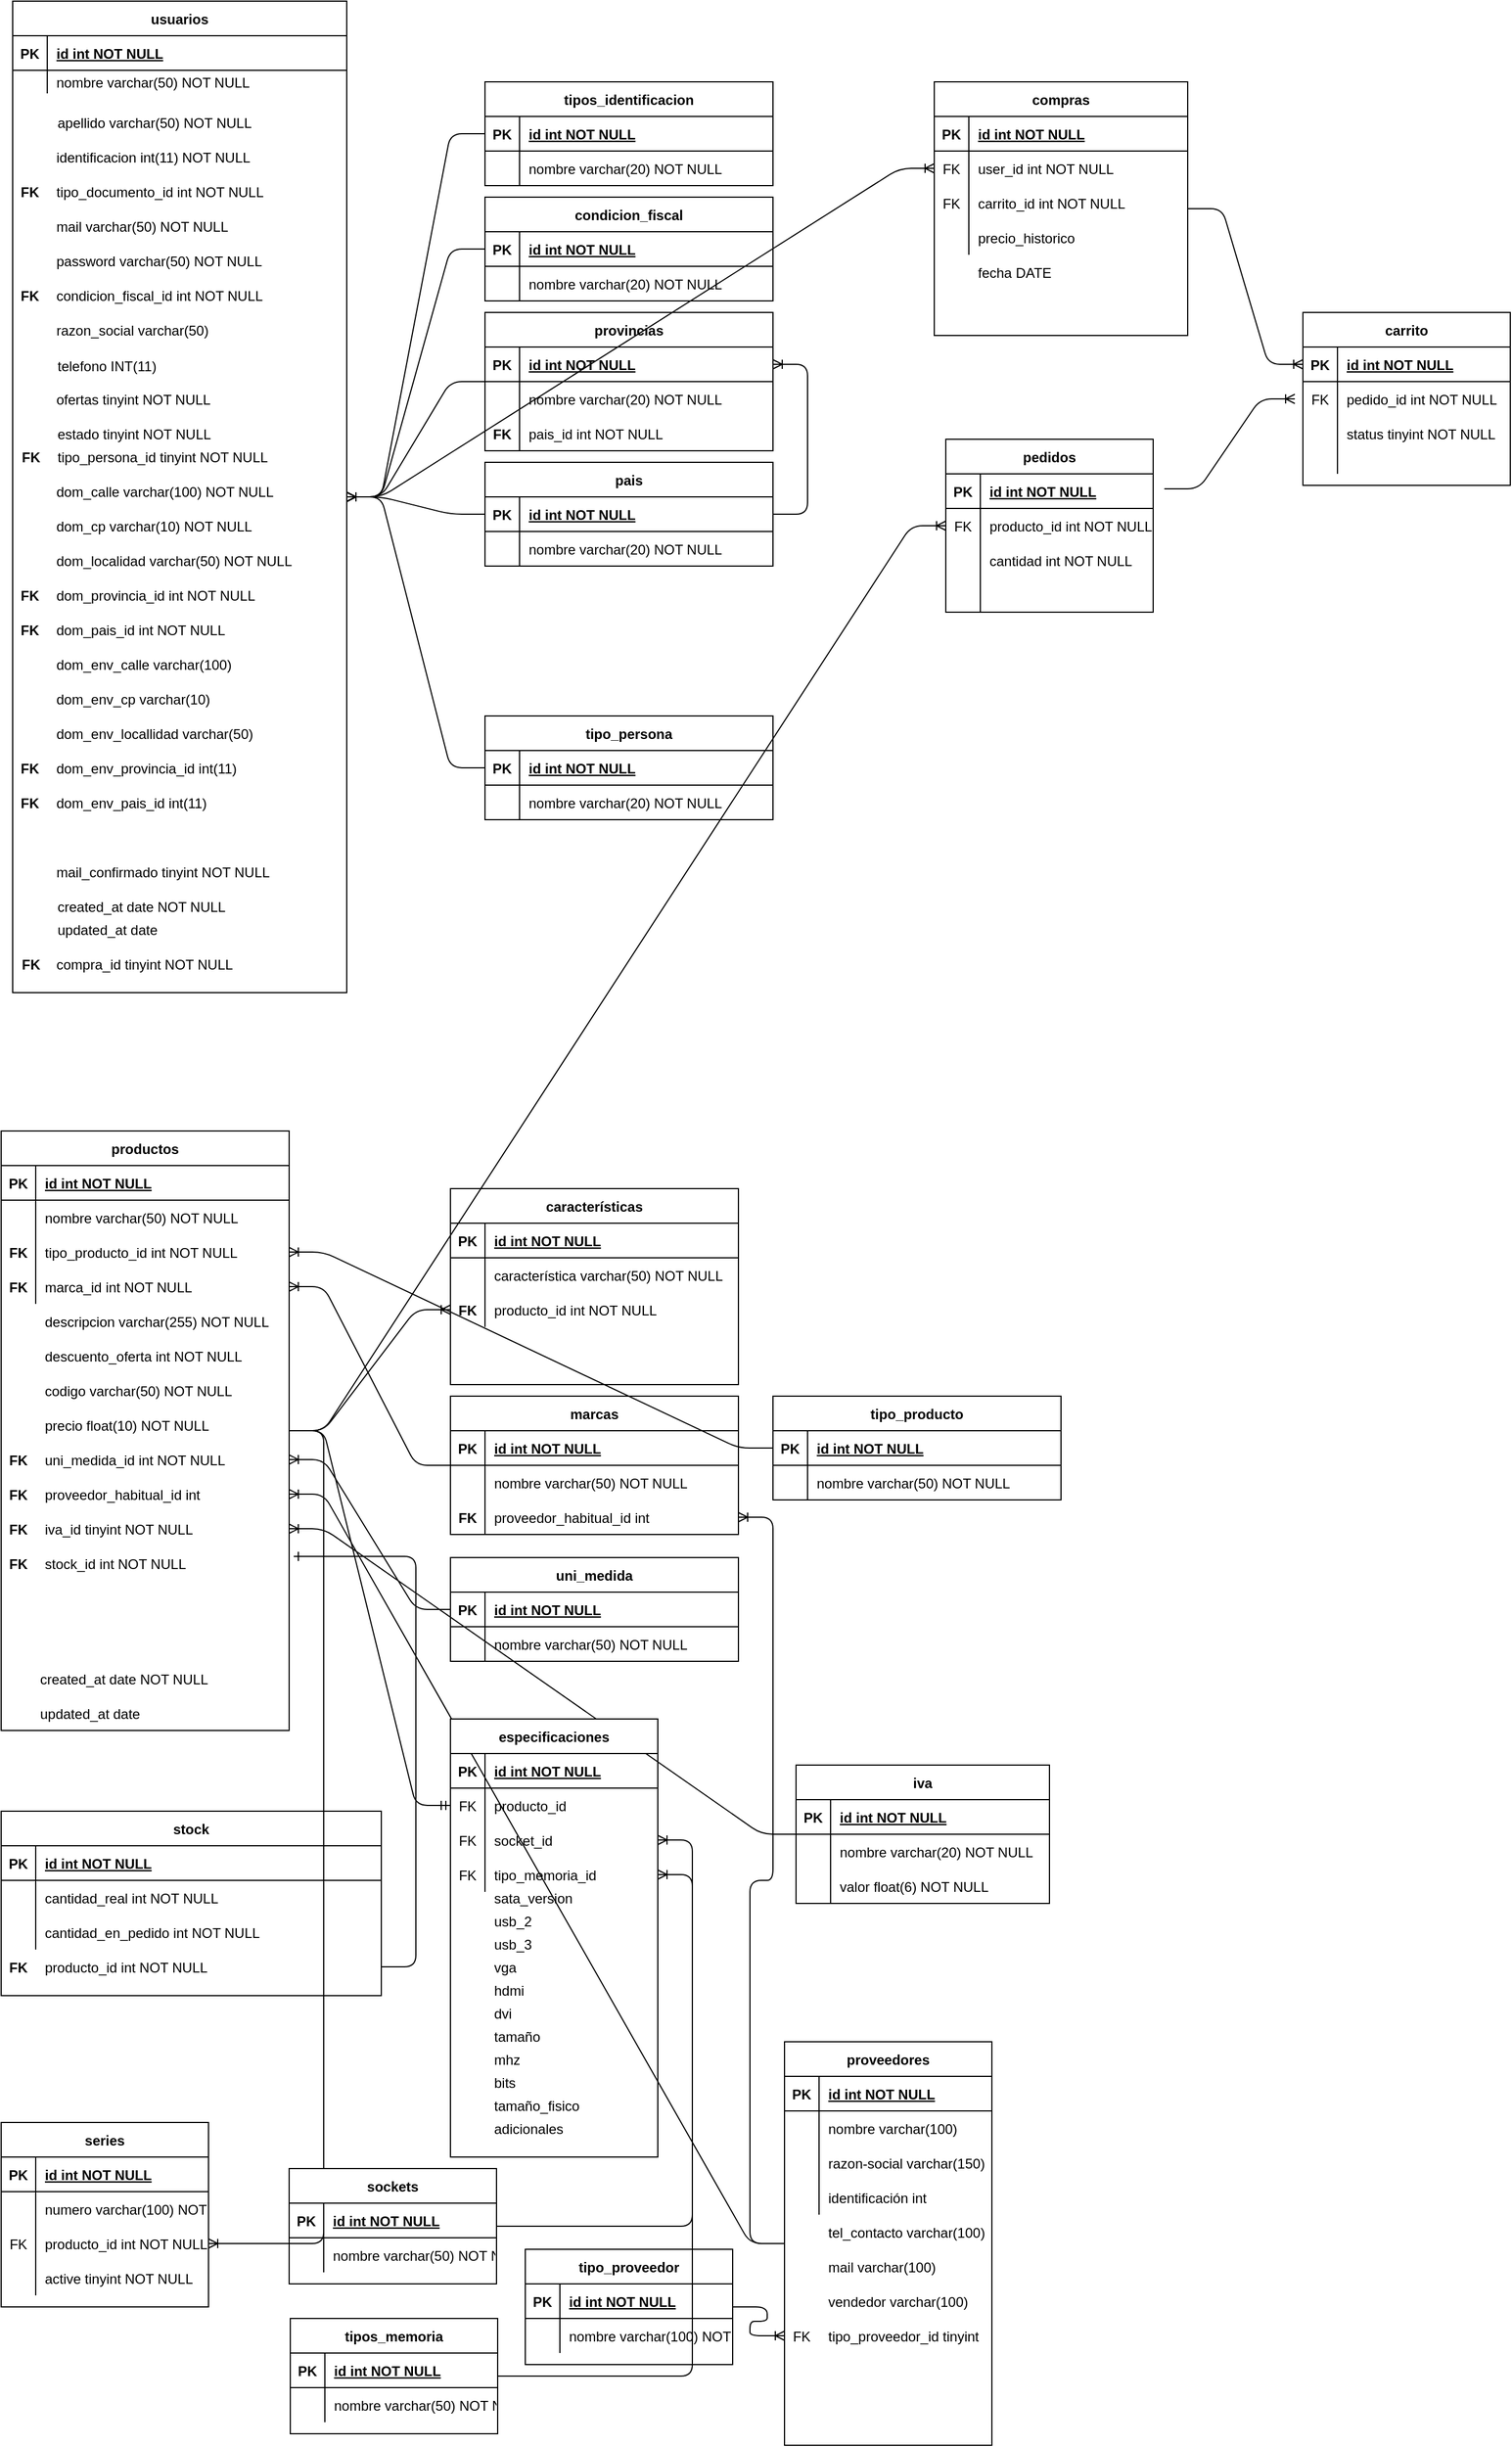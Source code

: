 <mxfile>
    <diagram id="R2lEEEUBdFMjLlhIrx00" name="Page-1">
        <mxGraphModel dx="1189" dy="577" grid="1" gridSize="10" guides="1" tooltips="1" connect="1" arrows="1" fold="1" page="1" pageScale="1" pageWidth="3300" pageHeight="4681" math="0" shadow="0" extFonts="Permanent Marker^https://fonts.googleapis.com/css?family=Permanent+Marker">
            <root>
                <mxCell id="0"/>
                <mxCell id="1" parent="0"/>
                <mxCell id="C-vyLk0tnHw3VtMMgP7b-2" value="tipos_identificacion" style="shape=table;startSize=30;container=1;collapsible=1;childLayout=tableLayout;fixedRows=1;rowLines=0;fontStyle=1;align=center;resizeLast=1;" parent="1" vertex="1">
                    <mxGeometry x="470" y="90" width="250" height="90" as="geometry"/>
                </mxCell>
                <mxCell id="C-vyLk0tnHw3VtMMgP7b-3" value="" style="shape=partialRectangle;collapsible=0;dropTarget=0;pointerEvents=0;fillColor=none;points=[[0,0.5],[1,0.5]];portConstraint=eastwest;top=0;left=0;right=0;bottom=1;" parent="C-vyLk0tnHw3VtMMgP7b-2" vertex="1">
                    <mxGeometry y="30" width="250" height="30" as="geometry"/>
                </mxCell>
                <mxCell id="C-vyLk0tnHw3VtMMgP7b-4" value="PK" style="shape=partialRectangle;overflow=hidden;connectable=0;fillColor=none;top=0;left=0;bottom=0;right=0;fontStyle=1;" parent="C-vyLk0tnHw3VtMMgP7b-3" vertex="1">
                    <mxGeometry width="30" height="30" as="geometry"/>
                </mxCell>
                <mxCell id="C-vyLk0tnHw3VtMMgP7b-5" value="id int NOT NULL " style="shape=partialRectangle;overflow=hidden;connectable=0;fillColor=none;top=0;left=0;bottom=0;right=0;align=left;spacingLeft=6;fontStyle=5;" parent="C-vyLk0tnHw3VtMMgP7b-3" vertex="1">
                    <mxGeometry x="30" width="220" height="30" as="geometry"/>
                </mxCell>
                <mxCell id="C-vyLk0tnHw3VtMMgP7b-6" value="" style="shape=partialRectangle;collapsible=0;dropTarget=0;pointerEvents=0;fillColor=none;points=[[0,0.5],[1,0.5]];portConstraint=eastwest;top=0;left=0;right=0;bottom=0;" parent="C-vyLk0tnHw3VtMMgP7b-2" vertex="1">
                    <mxGeometry y="60" width="250" height="30" as="geometry"/>
                </mxCell>
                <mxCell id="C-vyLk0tnHw3VtMMgP7b-7" value="" style="shape=partialRectangle;overflow=hidden;connectable=0;fillColor=none;top=0;left=0;bottom=0;right=0;" parent="C-vyLk0tnHw3VtMMgP7b-6" vertex="1">
                    <mxGeometry width="30" height="30" as="geometry"/>
                </mxCell>
                <mxCell id="C-vyLk0tnHw3VtMMgP7b-8" value="nombre varchar(20) NOT NULL" style="shape=partialRectangle;overflow=hidden;connectable=0;fillColor=none;top=0;left=0;bottom=0;right=0;align=left;spacingLeft=6;" parent="C-vyLk0tnHw3VtMMgP7b-6" vertex="1">
                    <mxGeometry x="30" width="220" height="30" as="geometry"/>
                </mxCell>
                <mxCell id="C-vyLk0tnHw3VtMMgP7b-23" value="usuarios" style="shape=table;startSize=30;container=1;collapsible=1;childLayout=tableLayout;fixedRows=1;rowLines=0;fontStyle=1;align=center;resizeLast=1;" parent="1" vertex="1">
                    <mxGeometry x="60" y="20" width="290" height="860" as="geometry">
                        <mxRectangle x="60" y="20" width="80" height="30" as="alternateBounds"/>
                    </mxGeometry>
                </mxCell>
                <mxCell id="C-vyLk0tnHw3VtMMgP7b-24" value="" style="shape=partialRectangle;collapsible=0;dropTarget=0;pointerEvents=0;fillColor=none;points=[[0,0.5],[1,0.5]];portConstraint=eastwest;top=0;left=0;right=0;bottom=1;" parent="C-vyLk0tnHw3VtMMgP7b-23" vertex="1">
                    <mxGeometry y="30" width="290" height="30" as="geometry"/>
                </mxCell>
                <mxCell id="C-vyLk0tnHw3VtMMgP7b-25" value="PK" style="shape=partialRectangle;overflow=hidden;connectable=0;fillColor=none;top=0;left=0;bottom=0;right=0;fontStyle=1;" parent="C-vyLk0tnHw3VtMMgP7b-24" vertex="1">
                    <mxGeometry width="30" height="30" as="geometry"/>
                </mxCell>
                <mxCell id="C-vyLk0tnHw3VtMMgP7b-26" value="id int NOT NULL " style="shape=partialRectangle;overflow=hidden;connectable=0;fillColor=none;top=0;left=0;bottom=0;right=0;align=left;spacingLeft=6;fontStyle=5;" parent="C-vyLk0tnHw3VtMMgP7b-24" vertex="1">
                    <mxGeometry x="30" width="260" height="30" as="geometry"/>
                </mxCell>
                <mxCell id="C-vyLk0tnHw3VtMMgP7b-27" value="" style="shape=partialRectangle;collapsible=0;dropTarget=0;pointerEvents=0;fillColor=none;points=[[0,0.5],[1,0.5]];portConstraint=eastwest;top=0;left=0;right=0;bottom=0;" parent="C-vyLk0tnHw3VtMMgP7b-23" vertex="1">
                    <mxGeometry y="60" width="290" height="20" as="geometry"/>
                </mxCell>
                <mxCell id="C-vyLk0tnHw3VtMMgP7b-28" value="" style="shape=partialRectangle;overflow=hidden;connectable=0;fillColor=none;top=0;left=0;bottom=0;right=0;" parent="C-vyLk0tnHw3VtMMgP7b-27" vertex="1">
                    <mxGeometry width="30" height="20" as="geometry"/>
                </mxCell>
                <mxCell id="C-vyLk0tnHw3VtMMgP7b-29" value="nombre varchar(50) NOT NULL" style="shape=partialRectangle;overflow=hidden;connectable=0;fillColor=none;top=0;left=0;bottom=0;right=0;align=left;spacingLeft=6;" parent="C-vyLk0tnHw3VtMMgP7b-27" vertex="1">
                    <mxGeometry x="30" width="260" height="20" as="geometry"/>
                </mxCell>
                <mxCell id="zU93_1FAxjg5dRsrjDfQ-1" value="apellido varchar(50) NOT NULL" style="shape=partialRectangle;overflow=hidden;connectable=0;fillColor=none;top=0;left=0;bottom=0;right=0;align=left;spacingLeft=6;" parent="1" vertex="1">
                    <mxGeometry x="91" y="110" width="210" height="30" as="geometry"/>
                </mxCell>
                <mxCell id="zU93_1FAxjg5dRsrjDfQ-2" value="dom_calle varchar(100) NOT NULL" style="shape=partialRectangle;overflow=hidden;connectable=0;fillColor=none;top=0;left=0;bottom=0;right=0;align=left;spacingLeft=6;" parent="1" vertex="1">
                    <mxGeometry x="90" y="430" width="210" height="30" as="geometry"/>
                </mxCell>
                <mxCell id="zU93_1FAxjg5dRsrjDfQ-5" value="dom_cp varchar(10) NOT NULL" style="shape=partialRectangle;overflow=hidden;connectable=0;fillColor=none;top=0;left=0;bottom=0;right=0;align=left;spacingLeft=6;" parent="1" vertex="1">
                    <mxGeometry x="90" y="460" width="210" height="30" as="geometry"/>
                </mxCell>
                <mxCell id="zU93_1FAxjg5dRsrjDfQ-6" value="dom_localidad varchar(50) NOT NULL" style="shape=partialRectangle;overflow=hidden;connectable=0;fillColor=none;top=0;left=0;bottom=0;right=0;align=left;spacingLeft=6;" parent="1" vertex="1">
                    <mxGeometry x="90" y="490" width="230" height="30" as="geometry"/>
                </mxCell>
                <mxCell id="zU93_1FAxjg5dRsrjDfQ-7" value="dom_provincia_id int NOT NULL" style="shape=partialRectangle;overflow=hidden;connectable=0;fillColor=none;top=0;left=0;bottom=0;right=0;align=left;spacingLeft=6;" parent="1" vertex="1">
                    <mxGeometry x="90" y="520" width="240" height="30" as="geometry"/>
                </mxCell>
                <mxCell id="zU93_1FAxjg5dRsrjDfQ-8" value="dom_pais_id int NOT NULL" style="shape=partialRectangle;overflow=hidden;connectable=0;fillColor=none;top=0;left=0;bottom=0;right=0;align=left;spacingLeft=6;" parent="1" vertex="1">
                    <mxGeometry x="90" y="550" width="210" height="30" as="geometry"/>
                </mxCell>
                <mxCell id="zU93_1FAxjg5dRsrjDfQ-9" value="FK" style="shape=partialRectangle;overflow=hidden;connectable=0;fillColor=none;top=0;left=0;bottom=0;right=0;fontStyle=1;" parent="1" vertex="1">
                    <mxGeometry x="60" y="520" width="30" height="30" as="geometry"/>
                </mxCell>
                <mxCell id="zU93_1FAxjg5dRsrjDfQ-10" value="FK" style="shape=partialRectangle;overflow=hidden;connectable=0;fillColor=none;top=0;left=0;bottom=0;right=0;fontStyle=1;" parent="1" vertex="1">
                    <mxGeometry x="60" y="550" width="30" height="30" as="geometry"/>
                </mxCell>
                <mxCell id="zU93_1FAxjg5dRsrjDfQ-12" value="dom_env_calle varchar(100)" style="shape=partialRectangle;overflow=hidden;connectable=0;fillColor=none;top=0;left=0;bottom=0;right=0;align=left;spacingLeft=6;" parent="1" vertex="1">
                    <mxGeometry x="90" y="580" width="210" height="30" as="geometry"/>
                </mxCell>
                <mxCell id="zU93_1FAxjg5dRsrjDfQ-15" value="dom_env_cp varchar(10)" style="shape=partialRectangle;overflow=hidden;connectable=0;fillColor=none;top=0;left=0;bottom=0;right=0;align=left;spacingLeft=6;" parent="1" vertex="1">
                    <mxGeometry x="90" y="610" width="210" height="30" as="geometry"/>
                </mxCell>
                <mxCell id="zU93_1FAxjg5dRsrjDfQ-16" value="dom_env_locallidad varchar(50)" style="shape=partialRectangle;overflow=hidden;connectable=0;fillColor=none;top=0;left=0;bottom=0;right=0;align=left;spacingLeft=6;" parent="1" vertex="1">
                    <mxGeometry x="90" y="640" width="230" height="30" as="geometry"/>
                </mxCell>
                <mxCell id="zU93_1FAxjg5dRsrjDfQ-17" value="dom_env_provincia_id int(11)" style="shape=partialRectangle;overflow=hidden;connectable=0;fillColor=none;top=0;left=0;bottom=0;right=0;align=left;spacingLeft=6;" parent="1" vertex="1">
                    <mxGeometry x="90" y="670" width="240" height="30" as="geometry"/>
                </mxCell>
                <mxCell id="zU93_1FAxjg5dRsrjDfQ-18" value="dom_env_pais_id int(11)" style="shape=partialRectangle;overflow=hidden;connectable=0;fillColor=none;top=0;left=0;bottom=0;right=0;align=left;spacingLeft=6;" parent="1" vertex="1">
                    <mxGeometry x="90" y="700" width="210" height="30" as="geometry"/>
                </mxCell>
                <mxCell id="zU93_1FAxjg5dRsrjDfQ-19" value="FK" style="shape=partialRectangle;overflow=hidden;connectable=0;fillColor=none;top=0;left=0;bottom=0;right=0;fontStyle=1;" parent="1" vertex="1">
                    <mxGeometry x="60" y="670" width="30" height="30" as="geometry"/>
                </mxCell>
                <mxCell id="zU93_1FAxjg5dRsrjDfQ-20" value="FK" style="shape=partialRectangle;overflow=hidden;connectable=0;fillColor=none;top=0;left=0;bottom=0;right=0;fontStyle=1;" parent="1" vertex="1">
                    <mxGeometry x="60" y="700" width="30" height="30" as="geometry"/>
                </mxCell>
                <mxCell id="zU93_1FAxjg5dRsrjDfQ-22" value="identificacion int(11) NOT NULL" style="shape=partialRectangle;overflow=hidden;connectable=0;fillColor=none;top=0;left=0;bottom=0;right=0;align=left;spacingLeft=6;" parent="1" vertex="1">
                    <mxGeometry x="90" y="140" width="260" height="30" as="geometry"/>
                </mxCell>
                <mxCell id="zU93_1FAxjg5dRsrjDfQ-30" value="tipo_documento_id int NOT NULL" style="shape=partialRectangle;overflow=hidden;connectable=0;fillColor=none;top=0;left=0;bottom=0;right=0;align=left;spacingLeft=6;" parent="1" vertex="1">
                    <mxGeometry x="90" y="170" width="260" height="30" as="geometry"/>
                </mxCell>
                <mxCell id="zU93_1FAxjg5dRsrjDfQ-31" value="FK" style="shape=partialRectangle;overflow=hidden;connectable=0;fillColor=none;top=0;left=0;bottom=0;right=0;fontStyle=1;" parent="1" vertex="1">
                    <mxGeometry x="60" y="170" width="30" height="30" as="geometry"/>
                </mxCell>
                <mxCell id="zU93_1FAxjg5dRsrjDfQ-32" value="mail varchar(50) NOT NULL" style="shape=partialRectangle;overflow=hidden;connectable=0;fillColor=none;top=0;left=0;bottom=0;right=0;align=left;spacingLeft=6;" parent="1" vertex="1">
                    <mxGeometry x="90" y="200" width="260" height="30" as="geometry"/>
                </mxCell>
                <mxCell id="zU93_1FAxjg5dRsrjDfQ-33" value="password varchar(50) NOT NULL" style="shape=partialRectangle;overflow=hidden;connectable=0;fillColor=none;top=0;left=0;bottom=0;right=0;align=left;spacingLeft=6;" parent="1" vertex="1">
                    <mxGeometry x="90" y="230" width="260" height="30" as="geometry"/>
                </mxCell>
                <mxCell id="zU93_1FAxjg5dRsrjDfQ-34" value="condicion_fiscal_id int NOT NULL" style="shape=partialRectangle;overflow=hidden;connectable=0;fillColor=none;top=0;left=0;bottom=0;right=0;align=left;spacingLeft=6;" parent="1" vertex="1">
                    <mxGeometry x="90" y="260" width="260" height="30" as="geometry"/>
                </mxCell>
                <mxCell id="zU93_1FAxjg5dRsrjDfQ-35" value="FK" style="shape=partialRectangle;overflow=hidden;connectable=0;fillColor=none;top=0;left=0;bottom=0;right=0;fontStyle=1;" parent="1" vertex="1">
                    <mxGeometry x="60" y="260" width="30" height="30" as="geometry"/>
                </mxCell>
                <mxCell id="zU93_1FAxjg5dRsrjDfQ-37" value="condicion_fiscal" style="shape=table;startSize=30;container=1;collapsible=1;childLayout=tableLayout;fixedRows=1;rowLines=0;fontStyle=1;align=center;resizeLast=1;" parent="1" vertex="1">
                    <mxGeometry x="470" y="190" width="250" height="90" as="geometry"/>
                </mxCell>
                <mxCell id="zU93_1FAxjg5dRsrjDfQ-38" value="" style="shape=partialRectangle;collapsible=0;dropTarget=0;pointerEvents=0;fillColor=none;points=[[0,0.5],[1,0.5]];portConstraint=eastwest;top=0;left=0;right=0;bottom=1;" parent="zU93_1FAxjg5dRsrjDfQ-37" vertex="1">
                    <mxGeometry y="30" width="250" height="30" as="geometry"/>
                </mxCell>
                <mxCell id="zU93_1FAxjg5dRsrjDfQ-39" value="PK" style="shape=partialRectangle;overflow=hidden;connectable=0;fillColor=none;top=0;left=0;bottom=0;right=0;fontStyle=1;" parent="zU93_1FAxjg5dRsrjDfQ-38" vertex="1">
                    <mxGeometry width="30" height="30" as="geometry"/>
                </mxCell>
                <mxCell id="zU93_1FAxjg5dRsrjDfQ-40" value="id int NOT NULL " style="shape=partialRectangle;overflow=hidden;connectable=0;fillColor=none;top=0;left=0;bottom=0;right=0;align=left;spacingLeft=6;fontStyle=5;" parent="zU93_1FAxjg5dRsrjDfQ-38" vertex="1">
                    <mxGeometry x="30" width="220" height="30" as="geometry"/>
                </mxCell>
                <mxCell id="zU93_1FAxjg5dRsrjDfQ-41" value="" style="shape=partialRectangle;collapsible=0;dropTarget=0;pointerEvents=0;fillColor=none;points=[[0,0.5],[1,0.5]];portConstraint=eastwest;top=0;left=0;right=0;bottom=0;" parent="zU93_1FAxjg5dRsrjDfQ-37" vertex="1">
                    <mxGeometry y="60" width="250" height="30" as="geometry"/>
                </mxCell>
                <mxCell id="zU93_1FAxjg5dRsrjDfQ-42" value="" style="shape=partialRectangle;overflow=hidden;connectable=0;fillColor=none;top=0;left=0;bottom=0;right=0;" parent="zU93_1FAxjg5dRsrjDfQ-41" vertex="1">
                    <mxGeometry width="30" height="30" as="geometry"/>
                </mxCell>
                <mxCell id="zU93_1FAxjg5dRsrjDfQ-43" value="nombre varchar(20) NOT NULL" style="shape=partialRectangle;overflow=hidden;connectable=0;fillColor=none;top=0;left=0;bottom=0;right=0;align=left;spacingLeft=6;" parent="zU93_1FAxjg5dRsrjDfQ-41" vertex="1">
                    <mxGeometry x="30" width="220" height="30" as="geometry"/>
                </mxCell>
                <mxCell id="zU93_1FAxjg5dRsrjDfQ-54" value="provincias" style="shape=table;startSize=30;container=1;collapsible=1;childLayout=tableLayout;fixedRows=1;rowLines=0;fontStyle=1;align=center;resizeLast=1;" parent="1" vertex="1">
                    <mxGeometry x="470" y="290" width="250" height="120" as="geometry"/>
                </mxCell>
                <mxCell id="zU93_1FAxjg5dRsrjDfQ-55" value="" style="shape=partialRectangle;collapsible=0;dropTarget=0;pointerEvents=0;fillColor=none;points=[[0,0.5],[1,0.5]];portConstraint=eastwest;top=0;left=0;right=0;bottom=1;" parent="zU93_1FAxjg5dRsrjDfQ-54" vertex="1">
                    <mxGeometry y="30" width="250" height="30" as="geometry"/>
                </mxCell>
                <mxCell id="zU93_1FAxjg5dRsrjDfQ-56" value="PK" style="shape=partialRectangle;overflow=hidden;connectable=0;fillColor=none;top=0;left=0;bottom=0;right=0;fontStyle=1;" parent="zU93_1FAxjg5dRsrjDfQ-55" vertex="1">
                    <mxGeometry width="30" height="30" as="geometry"/>
                </mxCell>
                <mxCell id="zU93_1FAxjg5dRsrjDfQ-57" value="id int NOT NULL " style="shape=partialRectangle;overflow=hidden;connectable=0;fillColor=none;top=0;left=0;bottom=0;right=0;align=left;spacingLeft=6;fontStyle=5;" parent="zU93_1FAxjg5dRsrjDfQ-55" vertex="1">
                    <mxGeometry x="30" width="220" height="30" as="geometry"/>
                </mxCell>
                <mxCell id="zU93_1FAxjg5dRsrjDfQ-58" value="" style="shape=partialRectangle;collapsible=0;dropTarget=0;pointerEvents=0;fillColor=none;points=[[0,0.5],[1,0.5]];portConstraint=eastwest;top=0;left=0;right=0;bottom=0;" parent="zU93_1FAxjg5dRsrjDfQ-54" vertex="1">
                    <mxGeometry y="60" width="250" height="30" as="geometry"/>
                </mxCell>
                <mxCell id="zU93_1FAxjg5dRsrjDfQ-59" value="" style="shape=partialRectangle;overflow=hidden;connectable=0;fillColor=none;top=0;left=0;bottom=0;right=0;" parent="zU93_1FAxjg5dRsrjDfQ-58" vertex="1">
                    <mxGeometry width="30" height="30" as="geometry"/>
                </mxCell>
                <mxCell id="zU93_1FAxjg5dRsrjDfQ-60" value="nombre varchar(20) NOT NULL" style="shape=partialRectangle;overflow=hidden;connectable=0;fillColor=none;top=0;left=0;bottom=0;right=0;align=left;spacingLeft=6;" parent="zU93_1FAxjg5dRsrjDfQ-58" vertex="1">
                    <mxGeometry x="30" width="220" height="30" as="geometry"/>
                </mxCell>
                <mxCell id="zU93_1FAxjg5dRsrjDfQ-61" value="" style="shape=partialRectangle;collapsible=0;dropTarget=0;pointerEvents=0;fillColor=none;points=[[0,0.5],[1,0.5]];portConstraint=eastwest;top=0;left=0;right=0;bottom=0;" parent="zU93_1FAxjg5dRsrjDfQ-54" vertex="1">
                    <mxGeometry y="90" width="250" height="30" as="geometry"/>
                </mxCell>
                <mxCell id="zU93_1FAxjg5dRsrjDfQ-62" value="" style="shape=partialRectangle;overflow=hidden;connectable=0;fillColor=none;top=0;left=0;bottom=0;right=0;" parent="zU93_1FAxjg5dRsrjDfQ-61" vertex="1">
                    <mxGeometry width="30" height="30" as="geometry"/>
                </mxCell>
                <mxCell id="zU93_1FAxjg5dRsrjDfQ-63" value="pais_id int NOT NULL" style="shape=partialRectangle;overflow=hidden;connectable=0;fillColor=none;top=0;left=0;bottom=0;right=0;align=left;spacingLeft=6;" parent="zU93_1FAxjg5dRsrjDfQ-61" vertex="1">
                    <mxGeometry x="30" width="220" height="30" as="geometry"/>
                </mxCell>
                <mxCell id="zU93_1FAxjg5dRsrjDfQ-64" value="pais" style="shape=table;startSize=30;container=1;collapsible=1;childLayout=tableLayout;fixedRows=1;rowLines=0;fontStyle=1;align=center;resizeLast=1;" parent="1" vertex="1">
                    <mxGeometry x="470" y="420" width="250" height="90" as="geometry"/>
                </mxCell>
                <mxCell id="zU93_1FAxjg5dRsrjDfQ-65" value="" style="shape=partialRectangle;collapsible=0;dropTarget=0;pointerEvents=0;fillColor=none;points=[[0,0.5],[1,0.5]];portConstraint=eastwest;top=0;left=0;right=0;bottom=1;" parent="zU93_1FAxjg5dRsrjDfQ-64" vertex="1">
                    <mxGeometry y="30" width="250" height="30" as="geometry"/>
                </mxCell>
                <mxCell id="zU93_1FAxjg5dRsrjDfQ-66" value="PK" style="shape=partialRectangle;overflow=hidden;connectable=0;fillColor=none;top=0;left=0;bottom=0;right=0;fontStyle=1;" parent="zU93_1FAxjg5dRsrjDfQ-65" vertex="1">
                    <mxGeometry width="30" height="30" as="geometry"/>
                </mxCell>
                <mxCell id="zU93_1FAxjg5dRsrjDfQ-67" value="id int NOT NULL " style="shape=partialRectangle;overflow=hidden;connectable=0;fillColor=none;top=0;left=0;bottom=0;right=0;align=left;spacingLeft=6;fontStyle=5;" parent="zU93_1FAxjg5dRsrjDfQ-65" vertex="1">
                    <mxGeometry x="30" width="220" height="30" as="geometry"/>
                </mxCell>
                <mxCell id="zU93_1FAxjg5dRsrjDfQ-68" value="" style="shape=partialRectangle;collapsible=0;dropTarget=0;pointerEvents=0;fillColor=none;points=[[0,0.5],[1,0.5]];portConstraint=eastwest;top=0;left=0;right=0;bottom=0;" parent="zU93_1FAxjg5dRsrjDfQ-64" vertex="1">
                    <mxGeometry y="60" width="250" height="30" as="geometry"/>
                </mxCell>
                <mxCell id="zU93_1FAxjg5dRsrjDfQ-69" value="" style="shape=partialRectangle;overflow=hidden;connectable=0;fillColor=none;top=0;left=0;bottom=0;right=0;" parent="zU93_1FAxjg5dRsrjDfQ-68" vertex="1">
                    <mxGeometry width="30" height="30" as="geometry"/>
                </mxCell>
                <mxCell id="zU93_1FAxjg5dRsrjDfQ-70" value="nombre varchar(20) NOT NULL" style="shape=partialRectangle;overflow=hidden;connectable=0;fillColor=none;top=0;left=0;bottom=0;right=0;align=left;spacingLeft=6;" parent="zU93_1FAxjg5dRsrjDfQ-68" vertex="1">
                    <mxGeometry x="30" width="220" height="30" as="geometry"/>
                </mxCell>
                <mxCell id="zU93_1FAxjg5dRsrjDfQ-75" value="" style="edgeStyle=entityRelationEdgeStyle;fontSize=12;html=1;endArrow=ERoneToMany;" parent="1" source="zU93_1FAxjg5dRsrjDfQ-64" target="zU93_1FAxjg5dRsrjDfQ-55" edge="1">
                    <mxGeometry width="100" height="100" relative="1" as="geometry">
                        <mxPoint x="370" y="690" as="sourcePoint"/>
                        <mxPoint x="470" y="590" as="targetPoint"/>
                    </mxGeometry>
                </mxCell>
                <mxCell id="zU93_1FAxjg5dRsrjDfQ-78" value="razon_social varchar(50)" style="shape=partialRectangle;overflow=hidden;connectable=0;fillColor=none;top=0;left=0;bottom=0;right=0;align=left;spacingLeft=6;" parent="1" vertex="1">
                    <mxGeometry x="90" y="290" width="260" height="30" as="geometry"/>
                </mxCell>
                <mxCell id="zU93_1FAxjg5dRsrjDfQ-79" value="telefono INT(11)" style="shape=partialRectangle;overflow=hidden;connectable=0;fillColor=none;top=0;left=0;bottom=0;right=0;align=left;spacingLeft=6;" parent="1" vertex="1">
                    <mxGeometry x="91" y="321" width="260" height="30" as="geometry"/>
                </mxCell>
                <mxCell id="zU93_1FAxjg5dRsrjDfQ-88" value="estado tinyint NOT NULL" style="shape=partialRectangle;overflow=hidden;connectable=0;fillColor=none;top=0;left=0;bottom=0;right=0;align=left;spacingLeft=6;" parent="1" vertex="1">
                    <mxGeometry x="91" y="380" width="260" height="30" as="geometry"/>
                </mxCell>
                <mxCell id="zU93_1FAxjg5dRsrjDfQ-119" value="ofertas tinyint NOT NULL" style="shape=partialRectangle;overflow=hidden;connectable=0;fillColor=none;top=0;left=0;bottom=0;right=0;align=left;spacingLeft=6;" parent="1" vertex="1">
                    <mxGeometry x="90" y="350" width="220" height="30" as="geometry"/>
                </mxCell>
                <mxCell id="zU93_1FAxjg5dRsrjDfQ-120" value="FK" style="shape=partialRectangle;overflow=hidden;connectable=0;fillColor=none;top=0;left=0;bottom=0;right=0;fontStyle=1;" parent="1" vertex="1">
                    <mxGeometry x="470" y="380" width="30" height="30" as="geometry"/>
                </mxCell>
                <mxCell id="zU93_1FAxjg5dRsrjDfQ-121" value="productos" style="shape=table;startSize=30;container=1;collapsible=1;childLayout=tableLayout;fixedRows=1;rowLines=0;fontStyle=1;align=center;resizeLast=1;" parent="1" vertex="1">
                    <mxGeometry x="50" y="1000" width="250" height="520" as="geometry">
                        <mxRectangle x="50" y="1000" width="80" height="30" as="alternateBounds"/>
                    </mxGeometry>
                </mxCell>
                <mxCell id="zU93_1FAxjg5dRsrjDfQ-122" value="" style="shape=partialRectangle;collapsible=0;dropTarget=0;pointerEvents=0;fillColor=none;top=0;left=0;bottom=1;right=0;points=[[0,0.5],[1,0.5]];portConstraint=eastwest;" parent="zU93_1FAxjg5dRsrjDfQ-121" vertex="1">
                    <mxGeometry y="30" width="250" height="30" as="geometry"/>
                </mxCell>
                <mxCell id="zU93_1FAxjg5dRsrjDfQ-123" value="PK" style="shape=partialRectangle;connectable=0;fillColor=none;top=0;left=0;bottom=0;right=0;fontStyle=1;overflow=hidden;" parent="zU93_1FAxjg5dRsrjDfQ-122" vertex="1">
                    <mxGeometry width="30" height="30" as="geometry"/>
                </mxCell>
                <mxCell id="zU93_1FAxjg5dRsrjDfQ-124" value="id int NOT NULL" style="shape=partialRectangle;connectable=0;fillColor=none;top=0;left=0;bottom=0;right=0;align=left;spacingLeft=6;fontStyle=5;overflow=hidden;" parent="zU93_1FAxjg5dRsrjDfQ-122" vertex="1">
                    <mxGeometry x="30" width="220" height="30" as="geometry"/>
                </mxCell>
                <mxCell id="zU93_1FAxjg5dRsrjDfQ-125" value="" style="shape=partialRectangle;collapsible=0;dropTarget=0;pointerEvents=0;fillColor=none;top=0;left=0;bottom=0;right=0;points=[[0,0.5],[1,0.5]];portConstraint=eastwest;" parent="zU93_1FAxjg5dRsrjDfQ-121" vertex="1">
                    <mxGeometry y="60" width="250" height="30" as="geometry"/>
                </mxCell>
                <mxCell id="zU93_1FAxjg5dRsrjDfQ-126" value="" style="shape=partialRectangle;connectable=0;fillColor=none;top=0;left=0;bottom=0;right=0;editable=1;overflow=hidden;" parent="zU93_1FAxjg5dRsrjDfQ-125" vertex="1">
                    <mxGeometry width="30" height="30" as="geometry"/>
                </mxCell>
                <mxCell id="zU93_1FAxjg5dRsrjDfQ-127" value="nombre varchar(50) NOT NULL" style="shape=partialRectangle;connectable=0;fillColor=none;top=0;left=0;bottom=0;right=0;align=left;spacingLeft=6;overflow=hidden;" parent="zU93_1FAxjg5dRsrjDfQ-125" vertex="1">
                    <mxGeometry x="30" width="220" height="30" as="geometry"/>
                </mxCell>
                <mxCell id="zU93_1FAxjg5dRsrjDfQ-128" value="" style="shape=partialRectangle;collapsible=0;dropTarget=0;pointerEvents=0;fillColor=none;top=0;left=0;bottom=0;right=0;points=[[0,0.5],[1,0.5]];portConstraint=eastwest;" parent="zU93_1FAxjg5dRsrjDfQ-121" vertex="1">
                    <mxGeometry y="90" width="250" height="30" as="geometry"/>
                </mxCell>
                <mxCell id="zU93_1FAxjg5dRsrjDfQ-129" value="FK" style="shape=partialRectangle;connectable=0;fillColor=none;top=0;left=0;bottom=0;right=0;editable=1;overflow=hidden;fontStyle=1" parent="zU93_1FAxjg5dRsrjDfQ-128" vertex="1">
                    <mxGeometry width="30" height="30" as="geometry"/>
                </mxCell>
                <mxCell id="zU93_1FAxjg5dRsrjDfQ-130" value="tipo_producto_id int NOT NULL" style="shape=partialRectangle;connectable=0;fillColor=none;top=0;left=0;bottom=0;right=0;align=left;spacingLeft=6;overflow=hidden;" parent="zU93_1FAxjg5dRsrjDfQ-128" vertex="1">
                    <mxGeometry x="30" width="220" height="30" as="geometry"/>
                </mxCell>
                <mxCell id="zU93_1FAxjg5dRsrjDfQ-131" value="" style="shape=partialRectangle;collapsible=0;dropTarget=0;pointerEvents=0;fillColor=none;top=0;left=0;bottom=0;right=0;points=[[0,0.5],[1,0.5]];portConstraint=eastwest;" parent="zU93_1FAxjg5dRsrjDfQ-121" vertex="1">
                    <mxGeometry y="120" width="250" height="30" as="geometry"/>
                </mxCell>
                <mxCell id="zU93_1FAxjg5dRsrjDfQ-132" value="FK" style="shape=partialRectangle;connectable=0;fillColor=none;top=0;left=0;bottom=0;right=0;editable=1;overflow=hidden;fontStyle=1" parent="zU93_1FAxjg5dRsrjDfQ-131" vertex="1">
                    <mxGeometry width="30" height="30" as="geometry"/>
                </mxCell>
                <mxCell id="zU93_1FAxjg5dRsrjDfQ-133" value="marca_id int NOT NULL" style="shape=partialRectangle;connectable=0;fillColor=none;top=0;left=0;bottom=0;right=0;align=left;spacingLeft=6;overflow=hidden;" parent="zU93_1FAxjg5dRsrjDfQ-131" vertex="1">
                    <mxGeometry x="30" width="220" height="30" as="geometry"/>
                </mxCell>
                <mxCell id="zU93_1FAxjg5dRsrjDfQ-134" value="" style="shape=partialRectangle;collapsible=0;dropTarget=0;pointerEvents=0;fillColor=none;top=0;left=0;bottom=0;right=0;points=[[0,0.5],[1,0.5]];portConstraint=eastwest;" parent="1" vertex="1">
                    <mxGeometry x="50" y="1150" width="250" height="30" as="geometry"/>
                </mxCell>
                <mxCell id="zU93_1FAxjg5dRsrjDfQ-135" value="" style="shape=partialRectangle;connectable=0;fillColor=none;top=0;left=0;bottom=0;right=0;editable=1;overflow=hidden;" parent="zU93_1FAxjg5dRsrjDfQ-134" vertex="1">
                    <mxGeometry width="30" height="30" as="geometry"/>
                </mxCell>
                <mxCell id="zU93_1FAxjg5dRsrjDfQ-136" value="descripcion varchar(255) NOT NULL" style="shape=partialRectangle;connectable=0;fillColor=none;top=0;left=0;bottom=0;right=0;align=left;spacingLeft=6;overflow=hidden;" parent="zU93_1FAxjg5dRsrjDfQ-134" vertex="1">
                    <mxGeometry x="30" width="220" height="30" as="geometry"/>
                </mxCell>
                <mxCell id="zU93_1FAxjg5dRsrjDfQ-139" value="" style="shape=partialRectangle;collapsible=0;dropTarget=0;pointerEvents=0;fillColor=none;top=0;left=0;bottom=0;right=0;points=[[0,0.5],[1,0.5]];portConstraint=eastwest;" parent="1" vertex="1">
                    <mxGeometry x="50" y="1180" width="250" height="30" as="geometry"/>
                </mxCell>
                <mxCell id="zU93_1FAxjg5dRsrjDfQ-141" value="descuento_oferta int NOT NULL" style="shape=partialRectangle;connectable=0;fillColor=none;top=0;left=0;bottom=0;right=0;align=left;spacingLeft=6;overflow=hidden;" parent="zU93_1FAxjg5dRsrjDfQ-139" vertex="1">
                    <mxGeometry x="30" width="220" height="30" as="geometry"/>
                </mxCell>
                <mxCell id="zU93_1FAxjg5dRsrjDfQ-142" value="características" style="shape=table;startSize=30;container=1;collapsible=1;childLayout=tableLayout;fixedRows=1;rowLines=0;fontStyle=1;align=center;resizeLast=1;" parent="1" vertex="1">
                    <mxGeometry x="440" y="1050" width="250" height="170" as="geometry"/>
                </mxCell>
                <mxCell id="zU93_1FAxjg5dRsrjDfQ-143" value="" style="shape=partialRectangle;collapsible=0;dropTarget=0;pointerEvents=0;fillColor=none;points=[[0,0.5],[1,0.5]];portConstraint=eastwest;top=0;left=0;right=0;bottom=1;" parent="zU93_1FAxjg5dRsrjDfQ-142" vertex="1">
                    <mxGeometry y="30" width="250" height="30" as="geometry"/>
                </mxCell>
                <mxCell id="zU93_1FAxjg5dRsrjDfQ-144" value="PK" style="shape=partialRectangle;overflow=hidden;connectable=0;fillColor=none;top=0;left=0;bottom=0;right=0;fontStyle=1;" parent="zU93_1FAxjg5dRsrjDfQ-143" vertex="1">
                    <mxGeometry width="30" height="30" as="geometry"/>
                </mxCell>
                <mxCell id="zU93_1FAxjg5dRsrjDfQ-145" value="id int NOT NULL " style="shape=partialRectangle;overflow=hidden;connectable=0;fillColor=none;top=0;left=0;bottom=0;right=0;align=left;spacingLeft=6;fontStyle=5;" parent="zU93_1FAxjg5dRsrjDfQ-143" vertex="1">
                    <mxGeometry x="30" width="220" height="30" as="geometry"/>
                </mxCell>
                <mxCell id="zU93_1FAxjg5dRsrjDfQ-146" value="" style="shape=partialRectangle;collapsible=0;dropTarget=0;pointerEvents=0;fillColor=none;points=[[0,0.5],[1,0.5]];portConstraint=eastwest;top=0;left=0;right=0;bottom=0;" parent="zU93_1FAxjg5dRsrjDfQ-142" vertex="1">
                    <mxGeometry y="60" width="250" height="30" as="geometry"/>
                </mxCell>
                <mxCell id="zU93_1FAxjg5dRsrjDfQ-147" value="" style="shape=partialRectangle;overflow=hidden;connectable=0;fillColor=none;top=0;left=0;bottom=0;right=0;" parent="zU93_1FAxjg5dRsrjDfQ-146" vertex="1">
                    <mxGeometry width="30" height="30" as="geometry"/>
                </mxCell>
                <mxCell id="zU93_1FAxjg5dRsrjDfQ-148" value="característica varchar(50) NOT NULL" style="shape=partialRectangle;overflow=hidden;connectable=0;fillColor=none;top=0;left=0;bottom=0;right=0;align=left;spacingLeft=6;" parent="zU93_1FAxjg5dRsrjDfQ-146" vertex="1">
                    <mxGeometry x="30" width="220" height="30" as="geometry"/>
                </mxCell>
                <mxCell id="zU93_1FAxjg5dRsrjDfQ-149" value="" style="shape=partialRectangle;collapsible=0;dropTarget=0;pointerEvents=0;fillColor=none;points=[[0,0.5],[1,0.5]];portConstraint=eastwest;top=0;left=0;right=0;bottom=0;" parent="zU93_1FAxjg5dRsrjDfQ-142" vertex="1">
                    <mxGeometry y="90" width="250" height="30" as="geometry"/>
                </mxCell>
                <mxCell id="zU93_1FAxjg5dRsrjDfQ-150" value="FK" style="shape=partialRectangle;overflow=hidden;connectable=0;fillColor=none;top=0;left=0;bottom=0;right=0;fontStyle=1" parent="zU93_1FAxjg5dRsrjDfQ-149" vertex="1">
                    <mxGeometry width="30" height="30" as="geometry"/>
                </mxCell>
                <mxCell id="zU93_1FAxjg5dRsrjDfQ-151" value="producto_id int NOT NULL" style="shape=partialRectangle;overflow=hidden;connectable=0;fillColor=none;top=0;left=0;bottom=0;right=0;align=left;spacingLeft=6;" parent="zU93_1FAxjg5dRsrjDfQ-149" vertex="1">
                    <mxGeometry x="30" width="220" height="30" as="geometry"/>
                </mxCell>
                <mxCell id="zU93_1FAxjg5dRsrjDfQ-152" value="" style="edgeStyle=entityRelationEdgeStyle;fontSize=12;html=1;endArrow=ERoneToMany;entryX=0;entryY=0.5;entryDx=0;entryDy=0;" parent="1" source="zU93_1FAxjg5dRsrjDfQ-121" target="zU93_1FAxjg5dRsrjDfQ-149" edge="1">
                    <mxGeometry width="100" height="100" relative="1" as="geometry">
                        <mxPoint x="430" y="1140" as="sourcePoint"/>
                        <mxPoint x="530" y="1040" as="targetPoint"/>
                    </mxGeometry>
                </mxCell>
                <mxCell id="zU93_1FAxjg5dRsrjDfQ-153" value="marcas" style="shape=table;startSize=30;container=1;collapsible=1;childLayout=tableLayout;fixedRows=1;rowLines=0;fontStyle=1;align=center;resizeLast=1;" parent="1" vertex="1">
                    <mxGeometry x="440" y="1230" width="250" height="120" as="geometry"/>
                </mxCell>
                <mxCell id="zU93_1FAxjg5dRsrjDfQ-154" value="" style="shape=partialRectangle;collapsible=0;dropTarget=0;pointerEvents=0;fillColor=none;points=[[0,0.5],[1,0.5]];portConstraint=eastwest;top=0;left=0;right=0;bottom=1;" parent="zU93_1FAxjg5dRsrjDfQ-153" vertex="1">
                    <mxGeometry y="30" width="250" height="30" as="geometry"/>
                </mxCell>
                <mxCell id="zU93_1FAxjg5dRsrjDfQ-155" value="PK" style="shape=partialRectangle;overflow=hidden;connectable=0;fillColor=none;top=0;left=0;bottom=0;right=0;fontStyle=1;" parent="zU93_1FAxjg5dRsrjDfQ-154" vertex="1">
                    <mxGeometry width="30" height="30" as="geometry"/>
                </mxCell>
                <mxCell id="zU93_1FAxjg5dRsrjDfQ-156" value="id int NOT NULL " style="shape=partialRectangle;overflow=hidden;connectable=0;fillColor=none;top=0;left=0;bottom=0;right=0;align=left;spacingLeft=6;fontStyle=5;" parent="zU93_1FAxjg5dRsrjDfQ-154" vertex="1">
                    <mxGeometry x="30" width="220" height="30" as="geometry"/>
                </mxCell>
                <mxCell id="zU93_1FAxjg5dRsrjDfQ-157" value="" style="shape=partialRectangle;collapsible=0;dropTarget=0;pointerEvents=0;fillColor=none;points=[[0,0.5],[1,0.5]];portConstraint=eastwest;top=0;left=0;right=0;bottom=0;" parent="zU93_1FAxjg5dRsrjDfQ-153" vertex="1">
                    <mxGeometry y="60" width="250" height="30" as="geometry"/>
                </mxCell>
                <mxCell id="zU93_1FAxjg5dRsrjDfQ-158" value="" style="shape=partialRectangle;overflow=hidden;connectable=0;fillColor=none;top=0;left=0;bottom=0;right=0;" parent="zU93_1FAxjg5dRsrjDfQ-157" vertex="1">
                    <mxGeometry width="30" height="30" as="geometry"/>
                </mxCell>
                <mxCell id="zU93_1FAxjg5dRsrjDfQ-159" value="nombre varchar(50) NOT NULL" style="shape=partialRectangle;overflow=hidden;connectable=0;fillColor=none;top=0;left=0;bottom=0;right=0;align=left;spacingLeft=6;" parent="zU93_1FAxjg5dRsrjDfQ-157" vertex="1">
                    <mxGeometry x="30" width="220" height="30" as="geometry"/>
                </mxCell>
                <mxCell id="zU93_1FAxjg5dRsrjDfQ-160" value="" style="shape=partialRectangle;collapsible=0;dropTarget=0;pointerEvents=0;fillColor=none;points=[[0,0.5],[1,0.5]];portConstraint=eastwest;top=0;left=0;right=0;bottom=0;" parent="zU93_1FAxjg5dRsrjDfQ-153" vertex="1">
                    <mxGeometry y="90" width="250" height="30" as="geometry"/>
                </mxCell>
                <mxCell id="zU93_1FAxjg5dRsrjDfQ-161" value="FK" style="shape=partialRectangle;overflow=hidden;connectable=0;fillColor=none;top=0;left=0;bottom=0;right=0;fontStyle=1" parent="zU93_1FAxjg5dRsrjDfQ-160" vertex="1">
                    <mxGeometry width="30" height="30" as="geometry"/>
                </mxCell>
                <mxCell id="zU93_1FAxjg5dRsrjDfQ-162" value="proveedor_habitual_id int " style="shape=partialRectangle;overflow=hidden;connectable=0;fillColor=none;top=0;left=0;bottom=0;right=0;align=left;spacingLeft=6;" parent="zU93_1FAxjg5dRsrjDfQ-160" vertex="1">
                    <mxGeometry x="30" width="220" height="30" as="geometry"/>
                </mxCell>
                <mxCell id="zU93_1FAxjg5dRsrjDfQ-164" value="" style="shape=partialRectangle;collapsible=0;dropTarget=0;pointerEvents=0;fillColor=none;top=0;left=0;bottom=0;right=0;points=[[0,0.5],[1,0.5]];portConstraint=eastwest;" parent="1" vertex="1">
                    <mxGeometry x="50" y="1180" width="250" height="30" as="geometry"/>
                </mxCell>
                <mxCell id="zU93_1FAxjg5dRsrjDfQ-183" value="" style="shape=partialRectangle;collapsible=0;dropTarget=0;pointerEvents=0;fillColor=none;top=0;left=0;bottom=0;right=0;points=[[0,0.5],[1,0.5]];portConstraint=eastwest;" parent="1" vertex="1">
                    <mxGeometry x="50" y="1210" width="250" height="30" as="geometry"/>
                </mxCell>
                <mxCell id="zU93_1FAxjg5dRsrjDfQ-184" value="" style="shape=partialRectangle;connectable=0;fillColor=none;top=0;left=0;bottom=0;right=0;editable=1;overflow=hidden;" parent="zU93_1FAxjg5dRsrjDfQ-183" vertex="1">
                    <mxGeometry width="30" height="30" as="geometry"/>
                </mxCell>
                <mxCell id="zU93_1FAxjg5dRsrjDfQ-185" value="codigo varchar(50) NOT NULL" style="shape=partialRectangle;connectable=0;fillColor=none;top=0;left=0;bottom=0;right=0;align=left;spacingLeft=6;overflow=hidden;" parent="zU93_1FAxjg5dRsrjDfQ-183" vertex="1">
                    <mxGeometry x="30" width="220" height="30" as="geometry"/>
                </mxCell>
                <mxCell id="zU93_1FAxjg5dRsrjDfQ-186" value="stock" style="shape=table;startSize=30;container=1;collapsible=1;childLayout=tableLayout;fixedRows=1;rowLines=0;fontStyle=1;align=center;resizeLast=1;" parent="1" vertex="1">
                    <mxGeometry x="50" y="1590" width="330" height="160" as="geometry"/>
                </mxCell>
                <mxCell id="zU93_1FAxjg5dRsrjDfQ-187" value="" style="shape=partialRectangle;collapsible=0;dropTarget=0;pointerEvents=0;fillColor=none;points=[[0,0.5],[1,0.5]];portConstraint=eastwest;top=0;left=0;right=0;bottom=1;" parent="zU93_1FAxjg5dRsrjDfQ-186" vertex="1">
                    <mxGeometry y="30" width="330" height="30" as="geometry"/>
                </mxCell>
                <mxCell id="zU93_1FAxjg5dRsrjDfQ-188" value="PK" style="shape=partialRectangle;overflow=hidden;connectable=0;fillColor=none;top=0;left=0;bottom=0;right=0;fontStyle=1;" parent="zU93_1FAxjg5dRsrjDfQ-187" vertex="1">
                    <mxGeometry width="30" height="30" as="geometry"/>
                </mxCell>
                <mxCell id="zU93_1FAxjg5dRsrjDfQ-189" value="id int NOT NULL " style="shape=partialRectangle;overflow=hidden;connectable=0;fillColor=none;top=0;left=0;bottom=0;right=0;align=left;spacingLeft=6;fontStyle=5;" parent="zU93_1FAxjg5dRsrjDfQ-187" vertex="1">
                    <mxGeometry x="30" width="300" height="30" as="geometry"/>
                </mxCell>
                <mxCell id="zU93_1FAxjg5dRsrjDfQ-190" value="" style="shape=partialRectangle;collapsible=0;dropTarget=0;pointerEvents=0;fillColor=none;points=[[0,0.5],[1,0.5]];portConstraint=eastwest;top=0;left=0;right=0;bottom=0;" parent="zU93_1FAxjg5dRsrjDfQ-186" vertex="1">
                    <mxGeometry y="60" width="330" height="30" as="geometry"/>
                </mxCell>
                <mxCell id="zU93_1FAxjg5dRsrjDfQ-191" value="" style="shape=partialRectangle;overflow=hidden;connectable=0;fillColor=none;top=0;left=0;bottom=0;right=0;" parent="zU93_1FAxjg5dRsrjDfQ-190" vertex="1">
                    <mxGeometry width="30" height="30" as="geometry"/>
                </mxCell>
                <mxCell id="zU93_1FAxjg5dRsrjDfQ-192" value="cantidad_real int NOT NULL" style="shape=partialRectangle;overflow=hidden;connectable=0;fillColor=none;top=0;left=0;bottom=0;right=0;align=left;spacingLeft=6;" parent="zU93_1FAxjg5dRsrjDfQ-190" vertex="1">
                    <mxGeometry x="30" width="300" height="30" as="geometry"/>
                </mxCell>
                <mxCell id="zU93_1FAxjg5dRsrjDfQ-193" value="" style="shape=partialRectangle;collapsible=0;dropTarget=0;pointerEvents=0;fillColor=none;points=[[0,0.5],[1,0.5]];portConstraint=eastwest;top=0;left=0;right=0;bottom=0;" parent="zU93_1FAxjg5dRsrjDfQ-186" vertex="1">
                    <mxGeometry y="90" width="330" height="30" as="geometry"/>
                </mxCell>
                <mxCell id="zU93_1FAxjg5dRsrjDfQ-194" value="" style="shape=partialRectangle;overflow=hidden;connectable=0;fillColor=none;top=0;left=0;bottom=0;right=0;fontStyle=1" parent="zU93_1FAxjg5dRsrjDfQ-193" vertex="1">
                    <mxGeometry width="30" height="30" as="geometry"/>
                </mxCell>
                <mxCell id="zU93_1FAxjg5dRsrjDfQ-195" value="cantidad_en_pedido int NOT NULL" style="shape=partialRectangle;overflow=hidden;connectable=0;fillColor=none;top=0;left=0;bottom=0;right=0;align=left;spacingLeft=6;" parent="zU93_1FAxjg5dRsrjDfQ-193" vertex="1">
                    <mxGeometry x="30" width="300" height="30" as="geometry"/>
                </mxCell>
                <mxCell id="zU93_1FAxjg5dRsrjDfQ-196" value="" style="shape=partialRectangle;collapsible=0;dropTarget=0;pointerEvents=0;fillColor=none;points=[[0,0.5],[1,0.5]];portConstraint=eastwest;top=0;left=0;right=0;bottom=0;" parent="1" vertex="1">
                    <mxGeometry x="50" y="1710" width="330" height="30" as="geometry"/>
                </mxCell>
                <mxCell id="zU93_1FAxjg5dRsrjDfQ-197" value="FK" style="shape=partialRectangle;overflow=hidden;connectable=0;fillColor=none;top=0;left=0;bottom=0;right=0;fontStyle=1" parent="zU93_1FAxjg5dRsrjDfQ-196" vertex="1">
                    <mxGeometry width="30" height="30" as="geometry"/>
                </mxCell>
                <mxCell id="zU93_1FAxjg5dRsrjDfQ-198" value="producto_id int NOT NULL" style="shape=partialRectangle;overflow=hidden;connectable=0;fillColor=none;top=0;left=0;bottom=0;right=0;align=left;spacingLeft=6;" parent="zU93_1FAxjg5dRsrjDfQ-196" vertex="1">
                    <mxGeometry x="30" width="300" height="30" as="geometry"/>
                </mxCell>
                <mxCell id="zU93_1FAxjg5dRsrjDfQ-200" value="" style="shape=partialRectangle;collapsible=0;dropTarget=0;pointerEvents=0;fillColor=none;top=0;left=0;bottom=0;right=0;points=[[0,0.5],[1,0.5]];portConstraint=eastwest;" parent="1" vertex="1">
                    <mxGeometry x="50" y="1240" width="250" height="30" as="geometry"/>
                </mxCell>
                <mxCell id="zU93_1FAxjg5dRsrjDfQ-201" value="" style="shape=partialRectangle;connectable=0;fillColor=none;top=0;left=0;bottom=0;right=0;editable=1;overflow=hidden;" parent="zU93_1FAxjg5dRsrjDfQ-200" vertex="1">
                    <mxGeometry width="30" height="30" as="geometry"/>
                </mxCell>
                <mxCell id="zU93_1FAxjg5dRsrjDfQ-202" value="precio float(10) NOT NULL" style="shape=partialRectangle;connectable=0;fillColor=none;top=0;left=0;bottom=0;right=0;align=left;spacingLeft=6;overflow=hidden;" parent="zU93_1FAxjg5dRsrjDfQ-200" vertex="1">
                    <mxGeometry x="30" width="220" height="30" as="geometry"/>
                </mxCell>
                <mxCell id="zU93_1FAxjg5dRsrjDfQ-203" value="" style="shape=partialRectangle;collapsible=0;dropTarget=0;pointerEvents=0;fillColor=none;top=0;left=0;bottom=0;right=0;points=[[0,0.5],[1,0.5]];portConstraint=eastwest;" parent="1" vertex="1">
                    <mxGeometry x="50" y="1270" width="250" height="30" as="geometry"/>
                </mxCell>
                <mxCell id="zU93_1FAxjg5dRsrjDfQ-204" value="FK" style="shape=partialRectangle;connectable=0;fillColor=none;top=0;left=0;bottom=0;right=0;editable=1;overflow=hidden;fontStyle=1" parent="zU93_1FAxjg5dRsrjDfQ-203" vertex="1">
                    <mxGeometry width="30" height="30" as="geometry"/>
                </mxCell>
                <mxCell id="zU93_1FAxjg5dRsrjDfQ-205" value="uni_medida_id int NOT NULL" style="shape=partialRectangle;connectable=0;fillColor=none;top=0;left=0;bottom=0;right=0;align=left;spacingLeft=6;overflow=hidden;" parent="zU93_1FAxjg5dRsrjDfQ-203" vertex="1">
                    <mxGeometry x="30" width="220" height="30" as="geometry"/>
                </mxCell>
                <mxCell id="zU93_1FAxjg5dRsrjDfQ-206" value="uni_medida" style="shape=table;startSize=30;container=1;collapsible=1;childLayout=tableLayout;fixedRows=1;rowLines=0;fontStyle=1;align=center;resizeLast=1;" parent="1" vertex="1">
                    <mxGeometry x="440" y="1370" width="250" height="90" as="geometry"/>
                </mxCell>
                <mxCell id="zU93_1FAxjg5dRsrjDfQ-207" value="" style="shape=partialRectangle;collapsible=0;dropTarget=0;pointerEvents=0;fillColor=none;points=[[0,0.5],[1,0.5]];portConstraint=eastwest;top=0;left=0;right=0;bottom=1;" parent="zU93_1FAxjg5dRsrjDfQ-206" vertex="1">
                    <mxGeometry y="30" width="250" height="30" as="geometry"/>
                </mxCell>
                <mxCell id="zU93_1FAxjg5dRsrjDfQ-208" value="PK" style="shape=partialRectangle;overflow=hidden;connectable=0;fillColor=none;top=0;left=0;bottom=0;right=0;fontStyle=1;" parent="zU93_1FAxjg5dRsrjDfQ-207" vertex="1">
                    <mxGeometry width="30" height="30" as="geometry"/>
                </mxCell>
                <mxCell id="zU93_1FAxjg5dRsrjDfQ-209" value="id int NOT NULL " style="shape=partialRectangle;overflow=hidden;connectable=0;fillColor=none;top=0;left=0;bottom=0;right=0;align=left;spacingLeft=6;fontStyle=5;" parent="zU93_1FAxjg5dRsrjDfQ-207" vertex="1">
                    <mxGeometry x="30" width="220" height="30" as="geometry"/>
                </mxCell>
                <mxCell id="zU93_1FAxjg5dRsrjDfQ-210" value="" style="shape=partialRectangle;collapsible=0;dropTarget=0;pointerEvents=0;fillColor=none;points=[[0,0.5],[1,0.5]];portConstraint=eastwest;top=0;left=0;right=0;bottom=0;" parent="zU93_1FAxjg5dRsrjDfQ-206" vertex="1">
                    <mxGeometry y="60" width="250" height="30" as="geometry"/>
                </mxCell>
                <mxCell id="zU93_1FAxjg5dRsrjDfQ-211" value="" style="shape=partialRectangle;overflow=hidden;connectable=0;fillColor=none;top=0;left=0;bottom=0;right=0;" parent="zU93_1FAxjg5dRsrjDfQ-210" vertex="1">
                    <mxGeometry width="30" height="30" as="geometry"/>
                </mxCell>
                <mxCell id="zU93_1FAxjg5dRsrjDfQ-212" value="nombre varchar(50) NOT NULL" style="shape=partialRectangle;overflow=hidden;connectable=0;fillColor=none;top=0;left=0;bottom=0;right=0;align=left;spacingLeft=6;" parent="zU93_1FAxjg5dRsrjDfQ-210" vertex="1">
                    <mxGeometry x="30" width="220" height="30" as="geometry"/>
                </mxCell>
                <mxCell id="zU93_1FAxjg5dRsrjDfQ-217" value="" style="shape=partialRectangle;collapsible=0;dropTarget=0;pointerEvents=0;fillColor=none;top=0;left=0;bottom=0;right=0;points=[[0,0.5],[1,0.5]];portConstraint=eastwest;" parent="1" vertex="1">
                    <mxGeometry x="50" y="1300" width="250" height="30" as="geometry"/>
                </mxCell>
                <mxCell id="zU93_1FAxjg5dRsrjDfQ-218" value="FK" style="shape=partialRectangle;connectable=0;fillColor=none;top=0;left=0;bottom=0;right=0;editable=1;overflow=hidden;fontStyle=1" parent="zU93_1FAxjg5dRsrjDfQ-217" vertex="1">
                    <mxGeometry width="30" height="30" as="geometry"/>
                </mxCell>
                <mxCell id="zU93_1FAxjg5dRsrjDfQ-219" value="proveedor_habitual_id int" style="shape=partialRectangle;connectable=0;fillColor=none;top=0;left=0;bottom=0;right=0;align=left;spacingLeft=6;overflow=hidden;" parent="zU93_1FAxjg5dRsrjDfQ-217" vertex="1">
                    <mxGeometry x="30" width="220" height="30" as="geometry"/>
                </mxCell>
                <mxCell id="zU93_1FAxjg5dRsrjDfQ-220" value="" style="shape=partialRectangle;collapsible=0;dropTarget=0;pointerEvents=0;fillColor=none;top=0;left=0;bottom=0;right=0;points=[[0,0.5],[1,0.5]];portConstraint=eastwest;" parent="1" vertex="1">
                    <mxGeometry x="50" y="1330" width="250" height="30" as="geometry"/>
                </mxCell>
                <mxCell id="zU93_1FAxjg5dRsrjDfQ-221" value="FK" style="shape=partialRectangle;connectable=0;fillColor=none;top=0;left=0;bottom=0;right=0;editable=1;overflow=hidden;fontStyle=1" parent="zU93_1FAxjg5dRsrjDfQ-220" vertex="1">
                    <mxGeometry width="30" height="30" as="geometry"/>
                </mxCell>
                <mxCell id="zU93_1FAxjg5dRsrjDfQ-222" value="iva_id tinyint NOT NULL" style="shape=partialRectangle;connectable=0;fillColor=none;top=0;left=0;bottom=0;right=0;align=left;spacingLeft=6;overflow=hidden;" parent="zU93_1FAxjg5dRsrjDfQ-220" vertex="1">
                    <mxGeometry x="30" width="220" height="30" as="geometry"/>
                </mxCell>
                <mxCell id="zU93_1FAxjg5dRsrjDfQ-231" value="proveedores" style="shape=table;startSize=30;container=1;collapsible=1;childLayout=tableLayout;fixedRows=1;rowLines=0;fontStyle=1;align=center;resizeLast=1;" parent="1" vertex="1">
                    <mxGeometry x="730" y="1790" width="180" height="350" as="geometry"/>
                </mxCell>
                <mxCell id="zU93_1FAxjg5dRsrjDfQ-232" value="" style="shape=partialRectangle;collapsible=0;dropTarget=0;pointerEvents=0;fillColor=none;top=0;left=0;bottom=1;right=0;points=[[0,0.5],[1,0.5]];portConstraint=eastwest;" parent="zU93_1FAxjg5dRsrjDfQ-231" vertex="1">
                    <mxGeometry y="30" width="180" height="30" as="geometry"/>
                </mxCell>
                <mxCell id="zU93_1FAxjg5dRsrjDfQ-233" value="PK" style="shape=partialRectangle;connectable=0;fillColor=none;top=0;left=0;bottom=0;right=0;fontStyle=1;overflow=hidden;" parent="zU93_1FAxjg5dRsrjDfQ-232" vertex="1">
                    <mxGeometry width="30" height="30" as="geometry"/>
                </mxCell>
                <mxCell id="zU93_1FAxjg5dRsrjDfQ-234" value="id int NOT NULL" style="shape=partialRectangle;connectable=0;fillColor=none;top=0;left=0;bottom=0;right=0;align=left;spacingLeft=6;fontStyle=5;overflow=hidden;" parent="zU93_1FAxjg5dRsrjDfQ-232" vertex="1">
                    <mxGeometry x="30" width="150" height="30" as="geometry"/>
                </mxCell>
                <mxCell id="zU93_1FAxjg5dRsrjDfQ-235" value="" style="shape=partialRectangle;collapsible=0;dropTarget=0;pointerEvents=0;fillColor=none;top=0;left=0;bottom=0;right=0;points=[[0,0.5],[1,0.5]];portConstraint=eastwest;" parent="zU93_1FAxjg5dRsrjDfQ-231" vertex="1">
                    <mxGeometry y="60" width="180" height="30" as="geometry"/>
                </mxCell>
                <mxCell id="zU93_1FAxjg5dRsrjDfQ-236" value="" style="shape=partialRectangle;connectable=0;fillColor=none;top=0;left=0;bottom=0;right=0;editable=1;overflow=hidden;" parent="zU93_1FAxjg5dRsrjDfQ-235" vertex="1">
                    <mxGeometry width="30" height="30" as="geometry"/>
                </mxCell>
                <mxCell id="zU93_1FAxjg5dRsrjDfQ-237" value="nombre varchar(100)" style="shape=partialRectangle;connectable=0;fillColor=none;top=0;left=0;bottom=0;right=0;align=left;spacingLeft=6;overflow=hidden;" parent="zU93_1FAxjg5dRsrjDfQ-235" vertex="1">
                    <mxGeometry x="30" width="150" height="30" as="geometry"/>
                </mxCell>
                <mxCell id="zU93_1FAxjg5dRsrjDfQ-238" value="" style="shape=partialRectangle;collapsible=0;dropTarget=0;pointerEvents=0;fillColor=none;top=0;left=0;bottom=0;right=0;points=[[0,0.5],[1,0.5]];portConstraint=eastwest;" parent="zU93_1FAxjg5dRsrjDfQ-231" vertex="1">
                    <mxGeometry y="90" width="180" height="30" as="geometry"/>
                </mxCell>
                <mxCell id="zU93_1FAxjg5dRsrjDfQ-239" value="" style="shape=partialRectangle;connectable=0;fillColor=none;top=0;left=0;bottom=0;right=0;editable=1;overflow=hidden;" parent="zU93_1FAxjg5dRsrjDfQ-238" vertex="1">
                    <mxGeometry width="30" height="30" as="geometry"/>
                </mxCell>
                <mxCell id="zU93_1FAxjg5dRsrjDfQ-240" value="razon-social varchar(150)" style="shape=partialRectangle;connectable=0;fillColor=none;top=0;left=0;bottom=0;right=0;align=left;spacingLeft=6;overflow=hidden;" parent="zU93_1FAxjg5dRsrjDfQ-238" vertex="1">
                    <mxGeometry x="30" width="150" height="30" as="geometry"/>
                </mxCell>
                <mxCell id="zU93_1FAxjg5dRsrjDfQ-241" value="" style="shape=partialRectangle;collapsible=0;dropTarget=0;pointerEvents=0;fillColor=none;top=0;left=0;bottom=0;right=0;points=[[0,0.5],[1,0.5]];portConstraint=eastwest;" parent="zU93_1FAxjg5dRsrjDfQ-231" vertex="1">
                    <mxGeometry y="120" width="180" height="30" as="geometry"/>
                </mxCell>
                <mxCell id="zU93_1FAxjg5dRsrjDfQ-242" value="" style="shape=partialRectangle;connectable=0;fillColor=none;top=0;left=0;bottom=0;right=0;editable=1;overflow=hidden;" parent="zU93_1FAxjg5dRsrjDfQ-241" vertex="1">
                    <mxGeometry width="30" height="30" as="geometry"/>
                </mxCell>
                <mxCell id="zU93_1FAxjg5dRsrjDfQ-243" value="identificación int" style="shape=partialRectangle;connectable=0;fillColor=none;top=0;left=0;bottom=0;right=0;align=left;spacingLeft=6;overflow=hidden;" parent="zU93_1FAxjg5dRsrjDfQ-241" vertex="1">
                    <mxGeometry x="30" width="150" height="30" as="geometry"/>
                </mxCell>
                <mxCell id="zU93_1FAxjg5dRsrjDfQ-244" value="iva" style="shape=table;startSize=30;container=1;collapsible=1;childLayout=tableLayout;fixedRows=1;rowLines=0;fontStyle=1;align=center;resizeLast=1;" parent="1" vertex="1">
                    <mxGeometry x="740" y="1550" width="220" height="120" as="geometry"/>
                </mxCell>
                <mxCell id="zU93_1FAxjg5dRsrjDfQ-245" value="" style="shape=partialRectangle;collapsible=0;dropTarget=0;pointerEvents=0;fillColor=none;top=0;left=0;bottom=1;right=0;points=[[0,0.5],[1,0.5]];portConstraint=eastwest;" parent="zU93_1FAxjg5dRsrjDfQ-244" vertex="1">
                    <mxGeometry y="30" width="220" height="30" as="geometry"/>
                </mxCell>
                <mxCell id="zU93_1FAxjg5dRsrjDfQ-246" value="PK" style="shape=partialRectangle;connectable=0;fillColor=none;top=0;left=0;bottom=0;right=0;fontStyle=1;overflow=hidden;" parent="zU93_1FAxjg5dRsrjDfQ-245" vertex="1">
                    <mxGeometry width="30" height="30" as="geometry"/>
                </mxCell>
                <mxCell id="zU93_1FAxjg5dRsrjDfQ-247" value="id int NOT NULL" style="shape=partialRectangle;connectable=0;fillColor=none;top=0;left=0;bottom=0;right=0;align=left;spacingLeft=6;fontStyle=5;overflow=hidden;" parent="zU93_1FAxjg5dRsrjDfQ-245" vertex="1">
                    <mxGeometry x="30" width="190" height="30" as="geometry"/>
                </mxCell>
                <mxCell id="zU93_1FAxjg5dRsrjDfQ-248" value="" style="shape=partialRectangle;collapsible=0;dropTarget=0;pointerEvents=0;fillColor=none;top=0;left=0;bottom=0;right=0;points=[[0,0.5],[1,0.5]];portConstraint=eastwest;" parent="zU93_1FAxjg5dRsrjDfQ-244" vertex="1">
                    <mxGeometry y="60" width="220" height="30" as="geometry"/>
                </mxCell>
                <mxCell id="zU93_1FAxjg5dRsrjDfQ-249" value="" style="shape=partialRectangle;connectable=0;fillColor=none;top=0;left=0;bottom=0;right=0;editable=1;overflow=hidden;" parent="zU93_1FAxjg5dRsrjDfQ-248" vertex="1">
                    <mxGeometry width="30" height="30" as="geometry"/>
                </mxCell>
                <mxCell id="zU93_1FAxjg5dRsrjDfQ-250" value="nombre varchar(20) NOT NULL" style="shape=partialRectangle;connectable=0;fillColor=none;top=0;left=0;bottom=0;right=0;align=left;spacingLeft=6;overflow=hidden;" parent="zU93_1FAxjg5dRsrjDfQ-248" vertex="1">
                    <mxGeometry x="30" width="190" height="30" as="geometry"/>
                </mxCell>
                <mxCell id="zU93_1FAxjg5dRsrjDfQ-251" value="" style="shape=partialRectangle;collapsible=0;dropTarget=0;pointerEvents=0;fillColor=none;top=0;left=0;bottom=0;right=0;points=[[0,0.5],[1,0.5]];portConstraint=eastwest;" parent="zU93_1FAxjg5dRsrjDfQ-244" vertex="1">
                    <mxGeometry y="90" width="220" height="30" as="geometry"/>
                </mxCell>
                <mxCell id="zU93_1FAxjg5dRsrjDfQ-252" value="" style="shape=partialRectangle;connectable=0;fillColor=none;top=0;left=0;bottom=0;right=0;editable=1;overflow=hidden;" parent="zU93_1FAxjg5dRsrjDfQ-251" vertex="1">
                    <mxGeometry width="30" height="30" as="geometry"/>
                </mxCell>
                <mxCell id="zU93_1FAxjg5dRsrjDfQ-253" value="valor float(6) NOT NULL" style="shape=partialRectangle;connectable=0;fillColor=none;top=0;left=0;bottom=0;right=0;align=left;spacingLeft=6;overflow=hidden;" parent="zU93_1FAxjg5dRsrjDfQ-251" vertex="1">
                    <mxGeometry x="30" width="190" height="30" as="geometry"/>
                </mxCell>
                <mxCell id="zU93_1FAxjg5dRsrjDfQ-258" value="" style="edgeStyle=entityRelationEdgeStyle;fontSize=12;html=1;endArrow=ERone;endFill=1;entryX=1.016;entryY=0.3;entryDx=0;entryDy=0;entryPerimeter=0;" parent="1" source="zU93_1FAxjg5dRsrjDfQ-196" target="6zm2m09ltcHUPxHHWkAq-24" edge="1">
                    <mxGeometry width="100" height="100" relative="1" as="geometry">
                        <mxPoint x="460" y="1540" as="sourcePoint"/>
                        <mxPoint x="560" y="1440" as="targetPoint"/>
                    </mxGeometry>
                </mxCell>
                <mxCell id="zU93_1FAxjg5dRsrjDfQ-259" value="" style="shape=partialRectangle;collapsible=0;dropTarget=0;pointerEvents=0;fillColor=none;points=[[0,0.5],[1,0.5]];portConstraint=eastwest;top=0;left=0;right=0;bottom=0;" parent="1" vertex="1">
                    <mxGeometry x="61" y="400" width="290" height="30" as="geometry"/>
                </mxCell>
                <mxCell id="zU93_1FAxjg5dRsrjDfQ-260" value="FK" style="shape=partialRectangle;overflow=hidden;connectable=0;fillColor=none;top=0;left=0;bottom=0;right=0;fontStyle=1" parent="zU93_1FAxjg5dRsrjDfQ-259" vertex="1">
                    <mxGeometry width="30" height="30" as="geometry"/>
                </mxCell>
                <mxCell id="zU93_1FAxjg5dRsrjDfQ-261" value="tipo_persona_id tinyint NOT NULL" style="shape=partialRectangle;overflow=hidden;connectable=0;fillColor=none;top=0;left=0;bottom=0;right=0;align=left;spacingLeft=6;" parent="zU93_1FAxjg5dRsrjDfQ-259" vertex="1">
                    <mxGeometry x="30" width="260" height="30" as="geometry"/>
                </mxCell>
                <mxCell id="zU93_1FAxjg5dRsrjDfQ-262" value="tipo_persona" style="shape=table;startSize=30;container=1;collapsible=1;childLayout=tableLayout;fixedRows=1;rowLines=0;fontStyle=1;align=center;resizeLast=1;" parent="1" vertex="1">
                    <mxGeometry x="470" y="640" width="250" height="90" as="geometry"/>
                </mxCell>
                <mxCell id="zU93_1FAxjg5dRsrjDfQ-263" value="" style="shape=partialRectangle;collapsible=0;dropTarget=0;pointerEvents=0;fillColor=none;points=[[0,0.5],[1,0.5]];portConstraint=eastwest;top=0;left=0;right=0;bottom=1;" parent="zU93_1FAxjg5dRsrjDfQ-262" vertex="1">
                    <mxGeometry y="30" width="250" height="30" as="geometry"/>
                </mxCell>
                <mxCell id="zU93_1FAxjg5dRsrjDfQ-264" value="PK" style="shape=partialRectangle;overflow=hidden;connectable=0;fillColor=none;top=0;left=0;bottom=0;right=0;fontStyle=1;" parent="zU93_1FAxjg5dRsrjDfQ-263" vertex="1">
                    <mxGeometry width="30" height="30" as="geometry"/>
                </mxCell>
                <mxCell id="zU93_1FAxjg5dRsrjDfQ-265" value="id int NOT NULL " style="shape=partialRectangle;overflow=hidden;connectable=0;fillColor=none;top=0;left=0;bottom=0;right=0;align=left;spacingLeft=6;fontStyle=5;" parent="zU93_1FAxjg5dRsrjDfQ-263" vertex="1">
                    <mxGeometry x="30" width="220" height="30" as="geometry"/>
                </mxCell>
                <mxCell id="zU93_1FAxjg5dRsrjDfQ-266" value="" style="shape=partialRectangle;collapsible=0;dropTarget=0;pointerEvents=0;fillColor=none;points=[[0,0.5],[1,0.5]];portConstraint=eastwest;top=0;left=0;right=0;bottom=0;" parent="zU93_1FAxjg5dRsrjDfQ-262" vertex="1">
                    <mxGeometry y="60" width="250" height="30" as="geometry"/>
                </mxCell>
                <mxCell id="zU93_1FAxjg5dRsrjDfQ-267" value="" style="shape=partialRectangle;overflow=hidden;connectable=0;fillColor=none;top=0;left=0;bottom=0;right=0;" parent="zU93_1FAxjg5dRsrjDfQ-266" vertex="1">
                    <mxGeometry width="30" height="30" as="geometry"/>
                </mxCell>
                <mxCell id="zU93_1FAxjg5dRsrjDfQ-268" value="nombre varchar(20) NOT NULL" style="shape=partialRectangle;overflow=hidden;connectable=0;fillColor=none;top=0;left=0;bottom=0;right=0;align=left;spacingLeft=6;" parent="zU93_1FAxjg5dRsrjDfQ-266" vertex="1">
                    <mxGeometry x="30" width="220" height="30" as="geometry"/>
                </mxCell>
                <mxCell id="6zm2m09ltcHUPxHHWkAq-1" value="" style="edgeStyle=entityRelationEdgeStyle;fontSize=12;html=1;endArrow=ERoneToMany;" parent="1" source="C-vyLk0tnHw3VtMMgP7b-2" target="C-vyLk0tnHw3VtMMgP7b-23" edge="1">
                    <mxGeometry width="100" height="100" relative="1" as="geometry">
                        <mxPoint x="480" y="20" as="sourcePoint"/>
                        <mxPoint x="410" y="180" as="targetPoint"/>
                    </mxGeometry>
                </mxCell>
                <mxCell id="6zm2m09ltcHUPxHHWkAq-2" value="" style="edgeStyle=entityRelationEdgeStyle;fontSize=12;html=1;endArrow=ERoneToMany;" parent="1" source="zU93_1FAxjg5dRsrjDfQ-37" target="C-vyLk0tnHw3VtMMgP7b-23" edge="1">
                    <mxGeometry width="100" height="100" relative="1" as="geometry">
                        <mxPoint x="430" y="390" as="sourcePoint"/>
                        <mxPoint x="530" y="290" as="targetPoint"/>
                    </mxGeometry>
                </mxCell>
                <mxCell id="6zm2m09ltcHUPxHHWkAq-3" value="" style="edgeStyle=entityRelationEdgeStyle;fontSize=12;html=1;endArrow=ERoneToMany;" parent="1" source="zU93_1FAxjg5dRsrjDfQ-54" target="C-vyLk0tnHw3VtMMgP7b-23" edge="1">
                    <mxGeometry width="100" height="100" relative="1" as="geometry">
                        <mxPoint x="430" y="390" as="sourcePoint"/>
                        <mxPoint x="530" y="290" as="targetPoint"/>
                    </mxGeometry>
                </mxCell>
                <mxCell id="6zm2m09ltcHUPxHHWkAq-4" value="" style="edgeStyle=entityRelationEdgeStyle;fontSize=12;html=1;endArrow=ERoneToMany;" parent="1" source="zU93_1FAxjg5dRsrjDfQ-64" target="C-vyLk0tnHw3VtMMgP7b-23" edge="1">
                    <mxGeometry width="100" height="100" relative="1" as="geometry">
                        <mxPoint x="430" y="390" as="sourcePoint"/>
                        <mxPoint x="530" y="290" as="targetPoint"/>
                    </mxGeometry>
                </mxCell>
                <mxCell id="6zm2m09ltcHUPxHHWkAq-7" value="" style="edgeStyle=entityRelationEdgeStyle;fontSize=12;html=1;endArrow=ERoneToMany;" parent="1" source="zU93_1FAxjg5dRsrjDfQ-262" target="C-vyLk0tnHw3VtMMgP7b-23" edge="1">
                    <mxGeometry width="100" height="100" relative="1" as="geometry">
                        <mxPoint x="430" y="790" as="sourcePoint"/>
                        <mxPoint x="530" y="690" as="targetPoint"/>
                    </mxGeometry>
                </mxCell>
                <mxCell id="6zm2m09ltcHUPxHHWkAq-8" value="" style="edgeStyle=entityRelationEdgeStyle;fontSize=12;html=1;endArrow=ERoneToMany;" parent="1" source="zU93_1FAxjg5dRsrjDfQ-153" target="zU93_1FAxjg5dRsrjDfQ-131" edge="1">
                    <mxGeometry width="100" height="100" relative="1" as="geometry">
                        <mxPoint x="430" y="1310" as="sourcePoint"/>
                        <mxPoint x="530" y="1210" as="targetPoint"/>
                    </mxGeometry>
                </mxCell>
                <mxCell id="6zm2m09ltcHUPxHHWkAq-9" value="" style="edgeStyle=entityRelationEdgeStyle;fontSize=12;html=1;endArrow=ERoneToMany;" parent="1" source="zU93_1FAxjg5dRsrjDfQ-244" target="zU93_1FAxjg5dRsrjDfQ-220" edge="1">
                    <mxGeometry width="100" height="100" relative="1" as="geometry">
                        <mxPoint x="430" y="1450" as="sourcePoint"/>
                        <mxPoint x="530" y="1350" as="targetPoint"/>
                    </mxGeometry>
                </mxCell>
                <mxCell id="6zm2m09ltcHUPxHHWkAq-10" value="" style="edgeStyle=entityRelationEdgeStyle;fontSize=12;html=1;endArrow=ERoneToMany;" parent="1" source="zU93_1FAxjg5dRsrjDfQ-231" target="zU93_1FAxjg5dRsrjDfQ-217" edge="1">
                    <mxGeometry width="100" height="100" relative="1" as="geometry">
                        <mxPoint x="430" y="1540" as="sourcePoint"/>
                        <mxPoint x="530" y="1440" as="targetPoint"/>
                    </mxGeometry>
                </mxCell>
                <mxCell id="6zm2m09ltcHUPxHHWkAq-11" value="" style="edgeStyle=entityRelationEdgeStyle;fontSize=12;html=1;endArrow=ERoneToMany;" parent="1" source="zU93_1FAxjg5dRsrjDfQ-231" target="zU93_1FAxjg5dRsrjDfQ-160" edge="1">
                    <mxGeometry width="100" height="100" relative="1" as="geometry">
                        <mxPoint x="430" y="1700" as="sourcePoint"/>
                        <mxPoint x="530" y="1600" as="targetPoint"/>
                    </mxGeometry>
                </mxCell>
                <mxCell id="6zm2m09ltcHUPxHHWkAq-12" value="" style="edgeStyle=entityRelationEdgeStyle;fontSize=12;html=1;endArrow=ERoneToMany;" parent="1" source="zU93_1FAxjg5dRsrjDfQ-206" target="zU93_1FAxjg5dRsrjDfQ-203" edge="1">
                    <mxGeometry width="100" height="100" relative="1" as="geometry">
                        <mxPoint x="430" y="1580" as="sourcePoint"/>
                        <mxPoint x="530" y="1480" as="targetPoint"/>
                    </mxGeometry>
                </mxCell>
                <mxCell id="6zm2m09ltcHUPxHHWkAq-13" value="" style="shape=partialRectangle;collapsible=0;dropTarget=0;pointerEvents=0;fillColor=none;points=[[0,0.5],[1,0.5]];portConstraint=eastwest;top=0;left=0;right=0;bottom=0;" parent="1" vertex="1">
                    <mxGeometry x="61" y="790" width="290" height="30" as="geometry"/>
                </mxCell>
                <mxCell id="6zm2m09ltcHUPxHHWkAq-15" value="created_at date NOT NULL" style="shape=partialRectangle;overflow=hidden;connectable=0;fillColor=none;top=0;left=0;bottom=0;right=0;align=left;spacingLeft=6;" parent="6zm2m09ltcHUPxHHWkAq-13" vertex="1">
                    <mxGeometry x="30" width="260" height="30" as="geometry"/>
                </mxCell>
                <mxCell id="6zm2m09ltcHUPxHHWkAq-16" value="" style="shape=partialRectangle;collapsible=0;dropTarget=0;pointerEvents=0;fillColor=none;points=[[0,0.5],[1,0.5]];portConstraint=eastwest;top=0;left=0;right=0;bottom=0;" parent="1" vertex="1">
                    <mxGeometry x="61" y="810" width="290" height="30" as="geometry"/>
                </mxCell>
                <mxCell id="6zm2m09ltcHUPxHHWkAq-18" value="updated_at date" style="shape=partialRectangle;overflow=hidden;connectable=0;fillColor=none;top=0;left=0;bottom=0;right=0;align=left;spacingLeft=6;" parent="6zm2m09ltcHUPxHHWkAq-16" vertex="1">
                    <mxGeometry x="30" width="260" height="30" as="geometry"/>
                </mxCell>
                <mxCell id="6zm2m09ltcHUPxHHWkAq-19" value="" style="shape=partialRectangle;collapsible=0;dropTarget=0;pointerEvents=0;fillColor=none;points=[[0,0.5],[1,0.5]];portConstraint=eastwest;top=0;left=0;right=0;bottom=0;" parent="1" vertex="1">
                    <mxGeometry x="50" y="1460" width="250" height="30" as="geometry"/>
                </mxCell>
                <mxCell id="6zm2m09ltcHUPxHHWkAq-20" value="created_at date NOT NULL" style="shape=partialRectangle;overflow=hidden;connectable=0;fillColor=none;top=0;left=0;bottom=0;right=0;align=left;spacingLeft=6;" parent="6zm2m09ltcHUPxHHWkAq-19" vertex="1">
                    <mxGeometry x="25.862" width="224.138" height="30" as="geometry"/>
                </mxCell>
                <mxCell id="6zm2m09ltcHUPxHHWkAq-21" value="" style="shape=partialRectangle;collapsible=0;dropTarget=0;pointerEvents=0;fillColor=none;points=[[0,0.5],[1,0.5]];portConstraint=eastwest;top=0;left=0;right=0;bottom=0;" parent="1" vertex="1">
                    <mxGeometry x="50" y="1490" width="250" height="30" as="geometry"/>
                </mxCell>
                <mxCell id="6zm2m09ltcHUPxHHWkAq-22" value="updated_at date" style="shape=partialRectangle;overflow=hidden;connectable=0;fillColor=none;top=0;left=0;bottom=0;right=0;align=left;spacingLeft=6;" parent="6zm2m09ltcHUPxHHWkAq-21" vertex="1">
                    <mxGeometry x="25.862" width="224.138" height="30" as="geometry"/>
                </mxCell>
                <mxCell id="6zm2m09ltcHUPxHHWkAq-24" value="" style="shape=partialRectangle;collapsible=0;dropTarget=0;pointerEvents=0;fillColor=none;top=0;left=0;bottom=0;right=0;points=[[0,0.5],[1,0.5]];portConstraint=eastwest;" parent="1" vertex="1">
                    <mxGeometry x="50" y="1360" width="250" height="30" as="geometry"/>
                </mxCell>
                <mxCell id="6zm2m09ltcHUPxHHWkAq-25" value="FK" style="shape=partialRectangle;connectable=0;fillColor=none;top=0;left=0;bottom=0;right=0;editable=1;overflow=hidden;fontStyle=1" parent="6zm2m09ltcHUPxHHWkAq-24" vertex="1">
                    <mxGeometry width="30" height="30" as="geometry"/>
                </mxCell>
                <mxCell id="6zm2m09ltcHUPxHHWkAq-26" value="stock_id int NOT NULL" style="shape=partialRectangle;connectable=0;fillColor=none;top=0;left=0;bottom=0;right=0;align=left;spacingLeft=6;overflow=hidden;" parent="6zm2m09ltcHUPxHHWkAq-24" vertex="1">
                    <mxGeometry x="30" width="220" height="30" as="geometry"/>
                </mxCell>
                <mxCell id="6zm2m09ltcHUPxHHWkAq-27" value="series" style="shape=table;startSize=30;container=1;collapsible=1;childLayout=tableLayout;fixedRows=1;rowLines=0;fontStyle=1;align=center;resizeLast=1;" parent="1" vertex="1">
                    <mxGeometry x="50" y="1860" width="180" height="160" as="geometry"/>
                </mxCell>
                <mxCell id="6zm2m09ltcHUPxHHWkAq-28" value="" style="shape=partialRectangle;collapsible=0;dropTarget=0;pointerEvents=0;fillColor=none;top=0;left=0;bottom=1;right=0;points=[[0,0.5],[1,0.5]];portConstraint=eastwest;" parent="6zm2m09ltcHUPxHHWkAq-27" vertex="1">
                    <mxGeometry y="30" width="180" height="30" as="geometry"/>
                </mxCell>
                <mxCell id="6zm2m09ltcHUPxHHWkAq-29" value="PK" style="shape=partialRectangle;connectable=0;fillColor=none;top=0;left=0;bottom=0;right=0;fontStyle=1;overflow=hidden;" parent="6zm2m09ltcHUPxHHWkAq-28" vertex="1">
                    <mxGeometry width="30" height="30" as="geometry"/>
                </mxCell>
                <mxCell id="6zm2m09ltcHUPxHHWkAq-30" value="id int NOT NULL" style="shape=partialRectangle;connectable=0;fillColor=none;top=0;left=0;bottom=0;right=0;align=left;spacingLeft=6;fontStyle=5;overflow=hidden;" parent="6zm2m09ltcHUPxHHWkAq-28" vertex="1">
                    <mxGeometry x="30" width="150" height="30" as="geometry"/>
                </mxCell>
                <mxCell id="6zm2m09ltcHUPxHHWkAq-31" value="" style="shape=partialRectangle;collapsible=0;dropTarget=0;pointerEvents=0;fillColor=none;top=0;left=0;bottom=0;right=0;points=[[0,0.5],[1,0.5]];portConstraint=eastwest;" parent="6zm2m09ltcHUPxHHWkAq-27" vertex="1">
                    <mxGeometry y="60" width="180" height="30" as="geometry"/>
                </mxCell>
                <mxCell id="6zm2m09ltcHUPxHHWkAq-32" value="" style="shape=partialRectangle;connectable=0;fillColor=none;top=0;left=0;bottom=0;right=0;editable=1;overflow=hidden;" parent="6zm2m09ltcHUPxHHWkAq-31" vertex="1">
                    <mxGeometry width="30" height="30" as="geometry"/>
                </mxCell>
                <mxCell id="6zm2m09ltcHUPxHHWkAq-33" value="numero varchar(100) NOT NULL" style="shape=partialRectangle;connectable=0;fillColor=none;top=0;left=0;bottom=0;right=0;align=left;spacingLeft=6;overflow=hidden;" parent="6zm2m09ltcHUPxHHWkAq-31" vertex="1">
                    <mxGeometry x="30" width="150" height="30" as="geometry"/>
                </mxCell>
                <mxCell id="6zm2m09ltcHUPxHHWkAq-34" value="" style="shape=partialRectangle;collapsible=0;dropTarget=0;pointerEvents=0;fillColor=none;top=0;left=0;bottom=0;right=0;points=[[0,0.5],[1,0.5]];portConstraint=eastwest;" parent="6zm2m09ltcHUPxHHWkAq-27" vertex="1">
                    <mxGeometry y="90" width="180" height="30" as="geometry"/>
                </mxCell>
                <mxCell id="6zm2m09ltcHUPxHHWkAq-35" value="FK" style="shape=partialRectangle;connectable=0;fillColor=none;top=0;left=0;bottom=0;right=0;editable=1;overflow=hidden;" parent="6zm2m09ltcHUPxHHWkAq-34" vertex="1">
                    <mxGeometry width="30" height="30" as="geometry"/>
                </mxCell>
                <mxCell id="6zm2m09ltcHUPxHHWkAq-36" value="producto_id int NOT NULL" style="shape=partialRectangle;connectable=0;fillColor=none;top=0;left=0;bottom=0;right=0;align=left;spacingLeft=6;overflow=hidden;" parent="6zm2m09ltcHUPxHHWkAq-34" vertex="1">
                    <mxGeometry x="30" width="150" height="30" as="geometry"/>
                </mxCell>
                <mxCell id="6zm2m09ltcHUPxHHWkAq-37" value="" style="shape=partialRectangle;collapsible=0;dropTarget=0;pointerEvents=0;fillColor=none;top=0;left=0;bottom=0;right=0;points=[[0,0.5],[1,0.5]];portConstraint=eastwest;" parent="6zm2m09ltcHUPxHHWkAq-27" vertex="1">
                    <mxGeometry y="120" width="180" height="30" as="geometry"/>
                </mxCell>
                <mxCell id="6zm2m09ltcHUPxHHWkAq-38" value="" style="shape=partialRectangle;connectable=0;fillColor=none;top=0;left=0;bottom=0;right=0;editable=1;overflow=hidden;" parent="6zm2m09ltcHUPxHHWkAq-37" vertex="1">
                    <mxGeometry width="30" height="30" as="geometry"/>
                </mxCell>
                <mxCell id="6zm2m09ltcHUPxHHWkAq-39" value="active tinyint NOT NULL" style="shape=partialRectangle;connectable=0;fillColor=none;top=0;left=0;bottom=0;right=0;align=left;spacingLeft=6;overflow=hidden;" parent="6zm2m09ltcHUPxHHWkAq-37" vertex="1">
                    <mxGeometry x="30" width="150" height="30" as="geometry"/>
                </mxCell>
                <mxCell id="6zm2m09ltcHUPxHHWkAq-54" value="" style="edgeStyle=entityRelationEdgeStyle;fontSize=12;html=1;endArrow=ERoneToMany;" parent="1" source="zU93_1FAxjg5dRsrjDfQ-121" target="6zm2m09ltcHUPxHHWkAq-34" edge="1">
                    <mxGeometry width="100" height="100" relative="1" as="geometry">
                        <mxPoint x="450" y="1630" as="sourcePoint"/>
                        <mxPoint x="310" y="1965" as="targetPoint"/>
                    </mxGeometry>
                </mxCell>
                <mxCell id="6zm2m09ltcHUPxHHWkAq-68" value="tipo_producto" style="shape=table;startSize=30;container=1;collapsible=1;childLayout=tableLayout;fixedRows=1;rowLines=0;fontStyle=1;align=center;resizeLast=1;" parent="1" vertex="1">
                    <mxGeometry x="720" y="1230" width="250" height="90" as="geometry"/>
                </mxCell>
                <mxCell id="6zm2m09ltcHUPxHHWkAq-69" value="" style="shape=partialRectangle;collapsible=0;dropTarget=0;pointerEvents=0;fillColor=none;points=[[0,0.5],[1,0.5]];portConstraint=eastwest;top=0;left=0;right=0;bottom=1;" parent="6zm2m09ltcHUPxHHWkAq-68" vertex="1">
                    <mxGeometry y="30" width="250" height="30" as="geometry"/>
                </mxCell>
                <mxCell id="6zm2m09ltcHUPxHHWkAq-70" value="PK" style="shape=partialRectangle;overflow=hidden;connectable=0;fillColor=none;top=0;left=0;bottom=0;right=0;fontStyle=1;" parent="6zm2m09ltcHUPxHHWkAq-69" vertex="1">
                    <mxGeometry width="30" height="30" as="geometry"/>
                </mxCell>
                <mxCell id="6zm2m09ltcHUPxHHWkAq-71" value="id int NOT NULL " style="shape=partialRectangle;overflow=hidden;connectable=0;fillColor=none;top=0;left=0;bottom=0;right=0;align=left;spacingLeft=6;fontStyle=5;" parent="6zm2m09ltcHUPxHHWkAq-69" vertex="1">
                    <mxGeometry x="30" width="220" height="30" as="geometry"/>
                </mxCell>
                <mxCell id="6zm2m09ltcHUPxHHWkAq-72" value="" style="shape=partialRectangle;collapsible=0;dropTarget=0;pointerEvents=0;fillColor=none;points=[[0,0.5],[1,0.5]];portConstraint=eastwest;top=0;left=0;right=0;bottom=0;" parent="6zm2m09ltcHUPxHHWkAq-68" vertex="1">
                    <mxGeometry y="60" width="250" height="30" as="geometry"/>
                </mxCell>
                <mxCell id="6zm2m09ltcHUPxHHWkAq-73" value="" style="shape=partialRectangle;overflow=hidden;connectable=0;fillColor=none;top=0;left=0;bottom=0;right=0;" parent="6zm2m09ltcHUPxHHWkAq-72" vertex="1">
                    <mxGeometry width="30" height="30" as="geometry"/>
                </mxCell>
                <mxCell id="6zm2m09ltcHUPxHHWkAq-74" value="nombre varchar(50) NOT NULL" style="shape=partialRectangle;overflow=hidden;connectable=0;fillColor=none;top=0;left=0;bottom=0;right=0;align=left;spacingLeft=6;" parent="6zm2m09ltcHUPxHHWkAq-72" vertex="1">
                    <mxGeometry x="30" width="220" height="30" as="geometry"/>
                </mxCell>
                <mxCell id="6zm2m09ltcHUPxHHWkAq-81" value="" style="edgeStyle=entityRelationEdgeStyle;fontSize=12;html=1;endArrow=ERoneToMany;" parent="1" source="6zm2m09ltcHUPxHHWkAq-68" target="zU93_1FAxjg5dRsrjDfQ-128" edge="1">
                    <mxGeometry width="100" height="100" relative="1" as="geometry">
                        <mxPoint x="450" y="1425" as="sourcePoint"/>
                        <mxPoint x="310" y="1295" as="targetPoint"/>
                    </mxGeometry>
                </mxCell>
                <mxCell id="6zm2m09ltcHUPxHHWkAq-82" value="" style="shape=partialRectangle;collapsible=0;dropTarget=0;pointerEvents=0;fillColor=none;points=[[0,0.5],[1,0.5]];portConstraint=eastwest;top=0;left=0;right=0;bottom=0;" parent="1" vertex="1">
                    <mxGeometry x="60" y="760" width="290" height="30" as="geometry"/>
                </mxCell>
                <mxCell id="6zm2m09ltcHUPxHHWkAq-83" value="mail_confirmado tinyint NOT NULL" style="shape=partialRectangle;overflow=hidden;connectable=0;fillColor=none;top=0;left=0;bottom=0;right=0;align=left;spacingLeft=6;" parent="6zm2m09ltcHUPxHHWkAq-82" vertex="1">
                    <mxGeometry x="30" width="260" height="30" as="geometry"/>
                </mxCell>
                <mxCell id="6zm2m09ltcHUPxHHWkAq-84" value="" style="shape=partialRectangle;collapsible=0;dropTarget=0;pointerEvents=0;fillColor=none;top=0;left=0;bottom=0;right=0;points=[[0,0.5],[1,0.5]];portConstraint=eastwest;" parent="1" vertex="1">
                    <mxGeometry x="730" y="1940" width="180" height="30" as="geometry"/>
                </mxCell>
                <mxCell id="6zm2m09ltcHUPxHHWkAq-85" value="" style="shape=partialRectangle;connectable=0;fillColor=none;top=0;left=0;bottom=0;right=0;editable=1;overflow=hidden;" parent="6zm2m09ltcHUPxHHWkAq-84" vertex="1">
                    <mxGeometry width="30" height="30" as="geometry"/>
                </mxCell>
                <mxCell id="6zm2m09ltcHUPxHHWkAq-86" value="tel_contacto varchar(100)" style="shape=partialRectangle;connectable=0;fillColor=none;top=0;left=0;bottom=0;right=0;align=left;spacingLeft=6;overflow=hidden;" parent="6zm2m09ltcHUPxHHWkAq-84" vertex="1">
                    <mxGeometry x="30" width="150" height="30" as="geometry"/>
                </mxCell>
                <mxCell id="6zm2m09ltcHUPxHHWkAq-87" value="" style="shape=partialRectangle;collapsible=0;dropTarget=0;pointerEvents=0;fillColor=none;top=0;left=0;bottom=0;right=0;points=[[0,0.5],[1,0.5]];portConstraint=eastwest;" parent="1" vertex="1">
                    <mxGeometry x="730" y="1970" width="180" height="30" as="geometry"/>
                </mxCell>
                <mxCell id="6zm2m09ltcHUPxHHWkAq-88" value="" style="shape=partialRectangle;connectable=0;fillColor=none;top=0;left=0;bottom=0;right=0;editable=1;overflow=hidden;" parent="6zm2m09ltcHUPxHHWkAq-87" vertex="1">
                    <mxGeometry width="30" height="30" as="geometry"/>
                </mxCell>
                <mxCell id="6zm2m09ltcHUPxHHWkAq-89" value="mail varchar(100)" style="shape=partialRectangle;connectable=0;fillColor=none;top=0;left=0;bottom=0;right=0;align=left;spacingLeft=6;overflow=hidden;" parent="6zm2m09ltcHUPxHHWkAq-87" vertex="1">
                    <mxGeometry x="30" width="150" height="30" as="geometry"/>
                </mxCell>
                <mxCell id="6zm2m09ltcHUPxHHWkAq-90" value="" style="shape=partialRectangle;collapsible=0;dropTarget=0;pointerEvents=0;fillColor=none;top=0;left=0;bottom=0;right=0;points=[[0,0.5],[1,0.5]];portConstraint=eastwest;" parent="1" vertex="1">
                    <mxGeometry x="730" y="2000" width="180" height="30" as="geometry"/>
                </mxCell>
                <mxCell id="6zm2m09ltcHUPxHHWkAq-91" value="" style="shape=partialRectangle;connectable=0;fillColor=none;top=0;left=0;bottom=0;right=0;editable=1;overflow=hidden;" parent="6zm2m09ltcHUPxHHWkAq-90" vertex="1">
                    <mxGeometry width="30" height="30" as="geometry"/>
                </mxCell>
                <mxCell id="6zm2m09ltcHUPxHHWkAq-92" value="vendedor varchar(100)" style="shape=partialRectangle;connectable=0;fillColor=none;top=0;left=0;bottom=0;right=0;align=left;spacingLeft=6;overflow=hidden;" parent="6zm2m09ltcHUPxHHWkAq-90" vertex="1">
                    <mxGeometry x="30" width="150" height="30" as="geometry"/>
                </mxCell>
                <mxCell id="6zm2m09ltcHUPxHHWkAq-93" value="" style="shape=partialRectangle;collapsible=0;dropTarget=0;pointerEvents=0;fillColor=none;top=0;left=0;bottom=0;right=0;points=[[0,0.5],[1,0.5]];portConstraint=eastwest;" parent="1" vertex="1">
                    <mxGeometry x="730" y="2030" width="180" height="30" as="geometry"/>
                </mxCell>
                <mxCell id="6zm2m09ltcHUPxHHWkAq-94" value="FK" style="shape=partialRectangle;connectable=0;fillColor=none;top=0;left=0;bottom=0;right=0;editable=1;overflow=hidden;" parent="6zm2m09ltcHUPxHHWkAq-93" vertex="1">
                    <mxGeometry width="30" height="30" as="geometry"/>
                </mxCell>
                <mxCell id="6zm2m09ltcHUPxHHWkAq-95" value="tipo_proveedor_id tinyint" style="shape=partialRectangle;connectable=0;fillColor=none;top=0;left=0;bottom=0;right=0;align=left;spacingLeft=6;overflow=hidden;" parent="6zm2m09ltcHUPxHHWkAq-93" vertex="1">
                    <mxGeometry x="30" width="150" height="30" as="geometry"/>
                </mxCell>
                <mxCell id="6zm2m09ltcHUPxHHWkAq-100" value="tipo_proveedor" style="shape=table;startSize=30;container=1;collapsible=1;childLayout=tableLayout;fixedRows=1;rowLines=0;fontStyle=1;align=center;resizeLast=1;" parent="1" vertex="1">
                    <mxGeometry x="505" y="1970" width="180" height="100" as="geometry"/>
                </mxCell>
                <mxCell id="6zm2m09ltcHUPxHHWkAq-101" value="" style="shape=partialRectangle;collapsible=0;dropTarget=0;pointerEvents=0;fillColor=none;top=0;left=0;bottom=1;right=0;points=[[0,0.5],[1,0.5]];portConstraint=eastwest;" parent="6zm2m09ltcHUPxHHWkAq-100" vertex="1">
                    <mxGeometry y="30" width="180" height="30" as="geometry"/>
                </mxCell>
                <mxCell id="6zm2m09ltcHUPxHHWkAq-102" value="PK" style="shape=partialRectangle;connectable=0;fillColor=none;top=0;left=0;bottom=0;right=0;fontStyle=1;overflow=hidden;" parent="6zm2m09ltcHUPxHHWkAq-101" vertex="1">
                    <mxGeometry width="30" height="30" as="geometry"/>
                </mxCell>
                <mxCell id="6zm2m09ltcHUPxHHWkAq-103" value="id int NOT NULL" style="shape=partialRectangle;connectable=0;fillColor=none;top=0;left=0;bottom=0;right=0;align=left;spacingLeft=6;fontStyle=5;overflow=hidden;" parent="6zm2m09ltcHUPxHHWkAq-101" vertex="1">
                    <mxGeometry x="30" width="150" height="30" as="geometry"/>
                </mxCell>
                <mxCell id="6zm2m09ltcHUPxHHWkAq-104" value="" style="shape=partialRectangle;collapsible=0;dropTarget=0;pointerEvents=0;fillColor=none;top=0;left=0;bottom=0;right=0;points=[[0,0.5],[1,0.5]];portConstraint=eastwest;" parent="6zm2m09ltcHUPxHHWkAq-100" vertex="1">
                    <mxGeometry y="60" width="180" height="30" as="geometry"/>
                </mxCell>
                <mxCell id="6zm2m09ltcHUPxHHWkAq-105" value="" style="shape=partialRectangle;connectable=0;fillColor=none;top=0;left=0;bottom=0;right=0;editable=1;overflow=hidden;" parent="6zm2m09ltcHUPxHHWkAq-104" vertex="1">
                    <mxGeometry width="30" height="30" as="geometry"/>
                </mxCell>
                <mxCell id="6zm2m09ltcHUPxHHWkAq-106" value="nombre varchar(100) NOT NULL" style="shape=partialRectangle;connectable=0;fillColor=none;top=0;left=0;bottom=0;right=0;align=left;spacingLeft=6;overflow=hidden;" parent="6zm2m09ltcHUPxHHWkAq-104" vertex="1">
                    <mxGeometry x="30" width="150" height="30" as="geometry"/>
                </mxCell>
                <mxCell id="6zm2m09ltcHUPxHHWkAq-113" value="" style="edgeStyle=entityRelationEdgeStyle;fontSize=12;html=1;endArrow=ERoneToMany;entryX=0;entryY=0.5;entryDx=0;entryDy=0;" parent="1" source="6zm2m09ltcHUPxHHWkAq-100" target="6zm2m09ltcHUPxHHWkAq-93" edge="1">
                    <mxGeometry width="100" height="100" relative="1" as="geometry">
                        <mxPoint x="460" y="1940" as="sourcePoint"/>
                        <mxPoint x="560" y="1840" as="targetPoint"/>
                    </mxGeometry>
                </mxCell>
                <mxCell id="6zm2m09ltcHUPxHHWkAq-127" value="especificaciones" style="shape=table;startSize=30;container=1;collapsible=1;childLayout=tableLayout;fixedRows=1;rowLines=0;fontStyle=1;align=center;resizeLast=1;" parent="1" vertex="1">
                    <mxGeometry x="440" y="1510" width="180" height="380" as="geometry"/>
                </mxCell>
                <mxCell id="6zm2m09ltcHUPxHHWkAq-128" value="" style="shape=partialRectangle;collapsible=0;dropTarget=0;pointerEvents=0;fillColor=none;top=0;left=0;bottom=1;right=0;points=[[0,0.5],[1,0.5]];portConstraint=eastwest;" parent="6zm2m09ltcHUPxHHWkAq-127" vertex="1">
                    <mxGeometry y="30" width="180" height="30" as="geometry"/>
                </mxCell>
                <mxCell id="6zm2m09ltcHUPxHHWkAq-129" value="PK" style="shape=partialRectangle;connectable=0;fillColor=none;top=0;left=0;bottom=0;right=0;fontStyle=1;overflow=hidden;" parent="6zm2m09ltcHUPxHHWkAq-128" vertex="1">
                    <mxGeometry width="30" height="30" as="geometry"/>
                </mxCell>
                <mxCell id="6zm2m09ltcHUPxHHWkAq-130" value="id int NOT NULL" style="shape=partialRectangle;connectable=0;fillColor=none;top=0;left=0;bottom=0;right=0;align=left;spacingLeft=6;fontStyle=5;overflow=hidden;" parent="6zm2m09ltcHUPxHHWkAq-128" vertex="1">
                    <mxGeometry x="30" width="150" height="30" as="geometry"/>
                </mxCell>
                <mxCell id="6zm2m09ltcHUPxHHWkAq-131" value="" style="shape=partialRectangle;collapsible=0;dropTarget=0;pointerEvents=0;fillColor=none;top=0;left=0;bottom=0;right=0;points=[[0,0.5],[1,0.5]];portConstraint=eastwest;" parent="6zm2m09ltcHUPxHHWkAq-127" vertex="1">
                    <mxGeometry y="60" width="180" height="30" as="geometry"/>
                </mxCell>
                <mxCell id="6zm2m09ltcHUPxHHWkAq-132" value="FK" style="shape=partialRectangle;connectable=0;fillColor=none;top=0;left=0;bottom=0;right=0;editable=1;overflow=hidden;" parent="6zm2m09ltcHUPxHHWkAq-131" vertex="1">
                    <mxGeometry width="30" height="30" as="geometry"/>
                </mxCell>
                <mxCell id="6zm2m09ltcHUPxHHWkAq-133" value="producto_id" style="shape=partialRectangle;connectable=0;fillColor=none;top=0;left=0;bottom=0;right=0;align=left;spacingLeft=6;overflow=hidden;" parent="6zm2m09ltcHUPxHHWkAq-131" vertex="1">
                    <mxGeometry x="30" width="150" height="30" as="geometry"/>
                </mxCell>
                <mxCell id="6zm2m09ltcHUPxHHWkAq-134" value="" style="shape=partialRectangle;collapsible=0;dropTarget=0;pointerEvents=0;fillColor=none;top=0;left=0;bottom=0;right=0;points=[[0,0.5],[1,0.5]];portConstraint=eastwest;" parent="6zm2m09ltcHUPxHHWkAq-127" vertex="1">
                    <mxGeometry y="90" width="180" height="30" as="geometry"/>
                </mxCell>
                <mxCell id="6zm2m09ltcHUPxHHWkAq-135" value="FK" style="shape=partialRectangle;connectable=0;fillColor=none;top=0;left=0;bottom=0;right=0;editable=1;overflow=hidden;" parent="6zm2m09ltcHUPxHHWkAq-134" vertex="1">
                    <mxGeometry width="30" height="30" as="geometry"/>
                </mxCell>
                <mxCell id="6zm2m09ltcHUPxHHWkAq-136" value="socket_id" style="shape=partialRectangle;connectable=0;fillColor=none;top=0;left=0;bottom=0;right=0;align=left;spacingLeft=6;overflow=hidden;" parent="6zm2m09ltcHUPxHHWkAq-134" vertex="1">
                    <mxGeometry x="30" width="150" height="30" as="geometry"/>
                </mxCell>
                <mxCell id="6zm2m09ltcHUPxHHWkAq-137" value="" style="shape=partialRectangle;collapsible=0;dropTarget=0;pointerEvents=0;fillColor=none;top=0;left=0;bottom=0;right=0;points=[[0,0.5],[1,0.5]];portConstraint=eastwest;" parent="6zm2m09ltcHUPxHHWkAq-127" vertex="1">
                    <mxGeometry y="120" width="180" height="30" as="geometry"/>
                </mxCell>
                <mxCell id="6zm2m09ltcHUPxHHWkAq-138" value="FK" style="shape=partialRectangle;connectable=0;fillColor=none;top=0;left=0;bottom=0;right=0;editable=1;overflow=hidden;" parent="6zm2m09ltcHUPxHHWkAq-137" vertex="1">
                    <mxGeometry width="30" height="30" as="geometry"/>
                </mxCell>
                <mxCell id="6zm2m09ltcHUPxHHWkAq-139" value="tipo_memoria_id" style="shape=partialRectangle;connectable=0;fillColor=none;top=0;left=0;bottom=0;right=0;align=left;spacingLeft=6;overflow=hidden;" parent="6zm2m09ltcHUPxHHWkAq-137" vertex="1">
                    <mxGeometry x="30" width="150" height="30" as="geometry"/>
                </mxCell>
                <mxCell id="6zm2m09ltcHUPxHHWkAq-141" value="" style="shape=partialRectangle;collapsible=0;dropTarget=0;pointerEvents=0;fillColor=none;top=0;left=0;bottom=0;right=0;points=[[0,0.5],[1,0.5]];portConstraint=eastwest;" parent="1" vertex="1">
                    <mxGeometry x="440" y="1650" width="180" height="30" as="geometry"/>
                </mxCell>
                <mxCell id="6zm2m09ltcHUPxHHWkAq-142" value="" style="shape=partialRectangle;connectable=0;fillColor=none;top=0;left=0;bottom=0;right=0;editable=1;overflow=hidden;" parent="6zm2m09ltcHUPxHHWkAq-141" vertex="1">
                    <mxGeometry width="30" height="30" as="geometry"/>
                </mxCell>
                <mxCell id="6zm2m09ltcHUPxHHWkAq-143" value="sata_version" style="shape=partialRectangle;connectable=0;fillColor=none;top=0;left=0;bottom=0;right=0;align=left;spacingLeft=6;overflow=hidden;" parent="6zm2m09ltcHUPxHHWkAq-141" vertex="1">
                    <mxGeometry x="30" width="150" height="30" as="geometry"/>
                </mxCell>
                <mxCell id="6zm2m09ltcHUPxHHWkAq-144" value="" style="shape=partialRectangle;collapsible=0;dropTarget=0;pointerEvents=0;fillColor=none;top=0;left=0;bottom=0;right=0;points=[[0,0.5],[1,0.5]];portConstraint=eastwest;" parent="1" vertex="1">
                    <mxGeometry x="440" y="1670" width="180" height="30" as="geometry"/>
                </mxCell>
                <mxCell id="6zm2m09ltcHUPxHHWkAq-145" value="" style="shape=partialRectangle;connectable=0;fillColor=none;top=0;left=0;bottom=0;right=0;editable=1;overflow=hidden;" parent="6zm2m09ltcHUPxHHWkAq-144" vertex="1">
                    <mxGeometry width="30" height="30" as="geometry"/>
                </mxCell>
                <mxCell id="6zm2m09ltcHUPxHHWkAq-146" value="usb_2" style="shape=partialRectangle;connectable=0;fillColor=none;top=0;left=0;bottom=0;right=0;align=left;spacingLeft=6;overflow=hidden;" parent="6zm2m09ltcHUPxHHWkAq-144" vertex="1">
                    <mxGeometry x="30" width="150" height="30" as="geometry"/>
                </mxCell>
                <mxCell id="6zm2m09ltcHUPxHHWkAq-147" value="" style="shape=partialRectangle;collapsible=0;dropTarget=0;pointerEvents=0;fillColor=none;top=0;left=0;bottom=0;right=0;points=[[0,0.5],[1,0.5]];portConstraint=eastwest;" parent="1" vertex="1">
                    <mxGeometry x="440" y="1690" width="180" height="30" as="geometry"/>
                </mxCell>
                <mxCell id="6zm2m09ltcHUPxHHWkAq-148" value="" style="shape=partialRectangle;connectable=0;fillColor=none;top=0;left=0;bottom=0;right=0;editable=1;overflow=hidden;" parent="6zm2m09ltcHUPxHHWkAq-147" vertex="1">
                    <mxGeometry width="30" height="30" as="geometry"/>
                </mxCell>
                <mxCell id="6zm2m09ltcHUPxHHWkAq-149" value="usb_3" style="shape=partialRectangle;connectable=0;fillColor=none;top=0;left=0;bottom=0;right=0;align=left;spacingLeft=6;overflow=hidden;" parent="6zm2m09ltcHUPxHHWkAq-147" vertex="1">
                    <mxGeometry x="30" width="150" height="30" as="geometry"/>
                </mxCell>
                <mxCell id="6zm2m09ltcHUPxHHWkAq-150" value="" style="shape=partialRectangle;collapsible=0;dropTarget=0;pointerEvents=0;fillColor=none;top=0;left=0;bottom=0;right=0;points=[[0,0.5],[1,0.5]];portConstraint=eastwest;" parent="1" vertex="1">
                    <mxGeometry x="440" y="1750" width="180" height="30" as="geometry"/>
                </mxCell>
                <mxCell id="6zm2m09ltcHUPxHHWkAq-151" value="" style="shape=partialRectangle;connectable=0;fillColor=none;top=0;left=0;bottom=0;right=0;editable=1;overflow=hidden;" parent="6zm2m09ltcHUPxHHWkAq-150" vertex="1">
                    <mxGeometry width="30" height="30" as="geometry"/>
                </mxCell>
                <mxCell id="6zm2m09ltcHUPxHHWkAq-152" value="dvi" style="shape=partialRectangle;connectable=0;fillColor=none;top=0;left=0;bottom=0;right=0;align=left;spacingLeft=6;overflow=hidden;" parent="6zm2m09ltcHUPxHHWkAq-150" vertex="1">
                    <mxGeometry x="30" width="150" height="30" as="geometry"/>
                </mxCell>
                <mxCell id="6zm2m09ltcHUPxHHWkAq-153" value="" style="shape=partialRectangle;collapsible=0;dropTarget=0;pointerEvents=0;fillColor=none;top=0;left=0;bottom=0;right=0;points=[[0,0.5],[1,0.5]];portConstraint=eastwest;" parent="1" vertex="1">
                    <mxGeometry x="440" y="1770" width="180" height="30" as="geometry"/>
                </mxCell>
                <mxCell id="6zm2m09ltcHUPxHHWkAq-154" value="" style="shape=partialRectangle;connectable=0;fillColor=none;top=0;left=0;bottom=0;right=0;editable=1;overflow=hidden;" parent="6zm2m09ltcHUPxHHWkAq-153" vertex="1">
                    <mxGeometry width="30" height="30" as="geometry"/>
                </mxCell>
                <mxCell id="6zm2m09ltcHUPxHHWkAq-155" value="tamaño" style="shape=partialRectangle;connectable=0;fillColor=none;top=0;left=0;bottom=0;right=0;align=left;spacingLeft=6;overflow=hidden;" parent="6zm2m09ltcHUPxHHWkAq-153" vertex="1">
                    <mxGeometry x="30" width="150" height="30" as="geometry"/>
                </mxCell>
                <mxCell id="6zm2m09ltcHUPxHHWkAq-156" value="" style="shape=partialRectangle;collapsible=0;dropTarget=0;pointerEvents=0;fillColor=none;top=0;left=0;bottom=0;right=0;points=[[0,0.5],[1,0.5]];portConstraint=eastwest;" parent="1" vertex="1">
                    <mxGeometry x="440" y="1730" width="180" height="30" as="geometry"/>
                </mxCell>
                <mxCell id="6zm2m09ltcHUPxHHWkAq-157" value="" style="shape=partialRectangle;connectable=0;fillColor=none;top=0;left=0;bottom=0;right=0;editable=1;overflow=hidden;" parent="6zm2m09ltcHUPxHHWkAq-156" vertex="1">
                    <mxGeometry width="30" height="30" as="geometry"/>
                </mxCell>
                <mxCell id="6zm2m09ltcHUPxHHWkAq-158" value="hdmi" style="shape=partialRectangle;connectable=0;fillColor=none;top=0;left=0;bottom=0;right=0;align=left;spacingLeft=6;overflow=hidden;" parent="6zm2m09ltcHUPxHHWkAq-156" vertex="1">
                    <mxGeometry x="30" width="150" height="30" as="geometry"/>
                </mxCell>
                <mxCell id="6zm2m09ltcHUPxHHWkAq-159" value="" style="shape=partialRectangle;collapsible=0;dropTarget=0;pointerEvents=0;fillColor=none;top=0;left=0;bottom=0;right=0;points=[[0,0.5],[1,0.5]];portConstraint=eastwest;" parent="1" vertex="1">
                    <mxGeometry x="440" y="1710" width="180" height="30" as="geometry"/>
                </mxCell>
                <mxCell id="6zm2m09ltcHUPxHHWkAq-160" value="" style="shape=partialRectangle;connectable=0;fillColor=none;top=0;left=0;bottom=0;right=0;editable=1;overflow=hidden;" parent="6zm2m09ltcHUPxHHWkAq-159" vertex="1">
                    <mxGeometry width="30" height="30" as="geometry"/>
                </mxCell>
                <mxCell id="6zm2m09ltcHUPxHHWkAq-161" value="vga" style="shape=partialRectangle;connectable=0;fillColor=none;top=0;left=0;bottom=0;right=0;align=left;spacingLeft=6;overflow=hidden;" parent="6zm2m09ltcHUPxHHWkAq-159" vertex="1">
                    <mxGeometry x="30" width="150" height="30" as="geometry"/>
                </mxCell>
                <mxCell id="6zm2m09ltcHUPxHHWkAq-162" value="" style="shape=partialRectangle;collapsible=0;dropTarget=0;pointerEvents=0;fillColor=none;top=0;left=0;bottom=0;right=0;points=[[0,0.5],[1,0.5]];portConstraint=eastwest;" parent="1" vertex="1">
                    <mxGeometry x="440" y="1790" width="180" height="30" as="geometry"/>
                </mxCell>
                <mxCell id="6zm2m09ltcHUPxHHWkAq-163" value="" style="shape=partialRectangle;connectable=0;fillColor=none;top=0;left=0;bottom=0;right=0;editable=1;overflow=hidden;" parent="6zm2m09ltcHUPxHHWkAq-162" vertex="1">
                    <mxGeometry width="30" height="30" as="geometry"/>
                </mxCell>
                <mxCell id="6zm2m09ltcHUPxHHWkAq-164" value="mhz" style="shape=partialRectangle;connectable=0;fillColor=none;top=0;left=0;bottom=0;right=0;align=left;spacingLeft=6;overflow=hidden;" parent="6zm2m09ltcHUPxHHWkAq-162" vertex="1">
                    <mxGeometry x="30" width="150" height="30" as="geometry"/>
                </mxCell>
                <mxCell id="6zm2m09ltcHUPxHHWkAq-165" value="" style="shape=partialRectangle;collapsible=0;dropTarget=0;pointerEvents=0;fillColor=none;top=0;left=0;bottom=0;right=0;points=[[0,0.5],[1,0.5]];portConstraint=eastwest;" parent="1" vertex="1">
                    <mxGeometry x="440" y="1810" width="180" height="30" as="geometry"/>
                </mxCell>
                <mxCell id="6zm2m09ltcHUPxHHWkAq-166" value="" style="shape=partialRectangle;connectable=0;fillColor=none;top=0;left=0;bottom=0;right=0;editable=1;overflow=hidden;" parent="6zm2m09ltcHUPxHHWkAq-165" vertex="1">
                    <mxGeometry width="30" height="30" as="geometry"/>
                </mxCell>
                <mxCell id="6zm2m09ltcHUPxHHWkAq-167" value="bits" style="shape=partialRectangle;connectable=0;fillColor=none;top=0;left=0;bottom=0;right=0;align=left;spacingLeft=6;overflow=hidden;" parent="6zm2m09ltcHUPxHHWkAq-165" vertex="1">
                    <mxGeometry x="30" width="150" height="30" as="geometry"/>
                </mxCell>
                <mxCell id="6zm2m09ltcHUPxHHWkAq-168" value="" style="shape=partialRectangle;collapsible=0;dropTarget=0;pointerEvents=0;fillColor=none;top=0;left=0;bottom=0;right=0;points=[[0,0.5],[1,0.5]];portConstraint=eastwest;" parent="1" vertex="1">
                    <mxGeometry x="440" y="1830" width="180" height="30" as="geometry"/>
                </mxCell>
                <mxCell id="6zm2m09ltcHUPxHHWkAq-169" value="" style="shape=partialRectangle;connectable=0;fillColor=none;top=0;left=0;bottom=0;right=0;editable=1;overflow=hidden;" parent="6zm2m09ltcHUPxHHWkAq-168" vertex="1">
                    <mxGeometry width="30" height="30" as="geometry"/>
                </mxCell>
                <mxCell id="6zm2m09ltcHUPxHHWkAq-170" value="tamaño_fisico" style="shape=partialRectangle;connectable=0;fillColor=none;top=0;left=0;bottom=0;right=0;align=left;spacingLeft=6;overflow=hidden;" parent="6zm2m09ltcHUPxHHWkAq-168" vertex="1">
                    <mxGeometry x="30" width="150" height="30" as="geometry"/>
                </mxCell>
                <mxCell id="6zm2m09ltcHUPxHHWkAq-171" value="" style="edgeStyle=entityRelationEdgeStyle;fontSize=12;html=1;endArrow=ERmandOne;" parent="1" source="zU93_1FAxjg5dRsrjDfQ-121" target="6zm2m09ltcHUPxHHWkAq-131" edge="1">
                    <mxGeometry width="100" height="100" relative="1" as="geometry">
                        <mxPoint x="460" y="1410" as="sourcePoint"/>
                        <mxPoint x="560" y="1310" as="targetPoint"/>
                    </mxGeometry>
                </mxCell>
                <mxCell id="6zm2m09ltcHUPxHHWkAq-172" value="" style="shape=partialRectangle;collapsible=0;dropTarget=0;pointerEvents=0;fillColor=none;top=0;left=0;bottom=0;right=0;points=[[0,0.5],[1,0.5]];portConstraint=eastwest;" parent="1" vertex="1">
                    <mxGeometry x="440" y="1850" width="180" height="30" as="geometry"/>
                </mxCell>
                <mxCell id="6zm2m09ltcHUPxHHWkAq-173" value="" style="shape=partialRectangle;connectable=0;fillColor=none;top=0;left=0;bottom=0;right=0;editable=1;overflow=hidden;" parent="6zm2m09ltcHUPxHHWkAq-172" vertex="1">
                    <mxGeometry width="30" height="30" as="geometry"/>
                </mxCell>
                <mxCell id="6zm2m09ltcHUPxHHWkAq-174" value="adicionales" style="shape=partialRectangle;connectable=0;fillColor=none;top=0;left=0;bottom=0;right=0;align=left;spacingLeft=6;overflow=hidden;" parent="6zm2m09ltcHUPxHHWkAq-172" vertex="1">
                    <mxGeometry x="30" width="150" height="30" as="geometry"/>
                </mxCell>
                <mxCell id="6zm2m09ltcHUPxHHWkAq-175" value="tipos_memoria" style="shape=table;startSize=30;container=1;collapsible=1;childLayout=tableLayout;fixedRows=1;rowLines=0;fontStyle=1;align=center;resizeLast=1;" parent="1" vertex="1">
                    <mxGeometry x="301" y="2030" width="180" height="100" as="geometry"/>
                </mxCell>
                <mxCell id="6zm2m09ltcHUPxHHWkAq-176" value="" style="shape=partialRectangle;collapsible=0;dropTarget=0;pointerEvents=0;fillColor=none;top=0;left=0;bottom=1;right=0;points=[[0,0.5],[1,0.5]];portConstraint=eastwest;" parent="6zm2m09ltcHUPxHHWkAq-175" vertex="1">
                    <mxGeometry y="30" width="180" height="30" as="geometry"/>
                </mxCell>
                <mxCell id="6zm2m09ltcHUPxHHWkAq-177" value="PK" style="shape=partialRectangle;connectable=0;fillColor=none;top=0;left=0;bottom=0;right=0;fontStyle=1;overflow=hidden;" parent="6zm2m09ltcHUPxHHWkAq-176" vertex="1">
                    <mxGeometry width="30" height="30" as="geometry"/>
                </mxCell>
                <mxCell id="6zm2m09ltcHUPxHHWkAq-178" value="id int NOT NULL" style="shape=partialRectangle;connectable=0;fillColor=none;top=0;left=0;bottom=0;right=0;align=left;spacingLeft=6;fontStyle=5;overflow=hidden;" parent="6zm2m09ltcHUPxHHWkAq-176" vertex="1">
                    <mxGeometry x="30" width="150" height="30" as="geometry"/>
                </mxCell>
                <mxCell id="6zm2m09ltcHUPxHHWkAq-179" value="" style="shape=partialRectangle;collapsible=0;dropTarget=0;pointerEvents=0;fillColor=none;top=0;left=0;bottom=0;right=0;points=[[0,0.5],[1,0.5]];portConstraint=eastwest;" parent="6zm2m09ltcHUPxHHWkAq-175" vertex="1">
                    <mxGeometry y="60" width="180" height="30" as="geometry"/>
                </mxCell>
                <mxCell id="6zm2m09ltcHUPxHHWkAq-180" value="" style="shape=partialRectangle;connectable=0;fillColor=none;top=0;left=0;bottom=0;right=0;editable=1;overflow=hidden;" parent="6zm2m09ltcHUPxHHWkAq-179" vertex="1">
                    <mxGeometry width="30" height="30" as="geometry"/>
                </mxCell>
                <mxCell id="6zm2m09ltcHUPxHHWkAq-181" value="nombre varchar(50) NOT NULL" style="shape=partialRectangle;connectable=0;fillColor=none;top=0;left=0;bottom=0;right=0;align=left;spacingLeft=6;overflow=hidden;" parent="6zm2m09ltcHUPxHHWkAq-179" vertex="1">
                    <mxGeometry x="30" width="150" height="30" as="geometry"/>
                </mxCell>
                <mxCell id="6zm2m09ltcHUPxHHWkAq-182" value="sockets" style="shape=table;startSize=30;container=1;collapsible=1;childLayout=tableLayout;fixedRows=1;rowLines=0;fontStyle=1;align=center;resizeLast=1;" parent="1" vertex="1">
                    <mxGeometry x="300" y="1900" width="180" height="100" as="geometry"/>
                </mxCell>
                <mxCell id="6zm2m09ltcHUPxHHWkAq-183" value="" style="shape=partialRectangle;collapsible=0;dropTarget=0;pointerEvents=0;fillColor=none;top=0;left=0;bottom=1;right=0;points=[[0,0.5],[1,0.5]];portConstraint=eastwest;" parent="6zm2m09ltcHUPxHHWkAq-182" vertex="1">
                    <mxGeometry y="30" width="180" height="30" as="geometry"/>
                </mxCell>
                <mxCell id="6zm2m09ltcHUPxHHWkAq-184" value="PK" style="shape=partialRectangle;connectable=0;fillColor=none;top=0;left=0;bottom=0;right=0;fontStyle=1;overflow=hidden;" parent="6zm2m09ltcHUPxHHWkAq-183" vertex="1">
                    <mxGeometry width="30" height="30" as="geometry"/>
                </mxCell>
                <mxCell id="6zm2m09ltcHUPxHHWkAq-185" value="id int NOT NULL" style="shape=partialRectangle;connectable=0;fillColor=none;top=0;left=0;bottom=0;right=0;align=left;spacingLeft=6;fontStyle=5;overflow=hidden;" parent="6zm2m09ltcHUPxHHWkAq-183" vertex="1">
                    <mxGeometry x="30" width="150" height="30" as="geometry"/>
                </mxCell>
                <mxCell id="6zm2m09ltcHUPxHHWkAq-186" value="" style="shape=partialRectangle;collapsible=0;dropTarget=0;pointerEvents=0;fillColor=none;top=0;left=0;bottom=0;right=0;points=[[0,0.5],[1,0.5]];portConstraint=eastwest;" parent="6zm2m09ltcHUPxHHWkAq-182" vertex="1">
                    <mxGeometry y="60" width="180" height="30" as="geometry"/>
                </mxCell>
                <mxCell id="6zm2m09ltcHUPxHHWkAq-187" value="" style="shape=partialRectangle;connectable=0;fillColor=none;top=0;left=0;bottom=0;right=0;editable=1;overflow=hidden;" parent="6zm2m09ltcHUPxHHWkAq-186" vertex="1">
                    <mxGeometry width="30" height="30" as="geometry"/>
                </mxCell>
                <mxCell id="6zm2m09ltcHUPxHHWkAq-188" value="nombre varchar(50) NOT NULL" style="shape=partialRectangle;connectable=0;fillColor=none;top=0;left=0;bottom=0;right=0;align=left;spacingLeft=6;overflow=hidden;" parent="6zm2m09ltcHUPxHHWkAq-186" vertex="1">
                    <mxGeometry x="30" width="150" height="30" as="geometry"/>
                </mxCell>
                <mxCell id="6zm2m09ltcHUPxHHWkAq-190" value="" style="edgeStyle=entityRelationEdgeStyle;fontSize=12;html=1;endArrow=ERoneToMany;" parent="1" source="6zm2m09ltcHUPxHHWkAq-182" target="6zm2m09ltcHUPxHHWkAq-134" edge="1">
                    <mxGeometry width="100" height="100" relative="1" as="geometry">
                        <mxPoint x="460" y="1880" as="sourcePoint"/>
                        <mxPoint x="560" y="1780" as="targetPoint"/>
                    </mxGeometry>
                </mxCell>
                <mxCell id="6zm2m09ltcHUPxHHWkAq-191" value="" style="edgeStyle=entityRelationEdgeStyle;fontSize=12;html=1;endArrow=ERoneToMany;" parent="1" source="6zm2m09ltcHUPxHHWkAq-175" target="6zm2m09ltcHUPxHHWkAq-137" edge="1">
                    <mxGeometry width="100" height="100" relative="1" as="geometry">
                        <mxPoint x="460" y="1880" as="sourcePoint"/>
                        <mxPoint x="560" y="1780" as="targetPoint"/>
                    </mxGeometry>
                </mxCell>
                <mxCell id="6zm2m09ltcHUPxHHWkAq-192" value="compras" style="shape=table;startSize=30;container=1;collapsible=1;childLayout=tableLayout;fixedRows=1;rowLines=0;fontStyle=1;align=center;resizeLast=1;" parent="1" vertex="1">
                    <mxGeometry x="860" y="90" width="220" height="220" as="geometry"/>
                </mxCell>
                <mxCell id="6zm2m09ltcHUPxHHWkAq-193" value="" style="shape=partialRectangle;collapsible=0;dropTarget=0;pointerEvents=0;fillColor=none;top=0;left=0;bottom=1;right=0;points=[[0,0.5],[1,0.5]];portConstraint=eastwest;" parent="6zm2m09ltcHUPxHHWkAq-192" vertex="1">
                    <mxGeometry y="30" width="220" height="30" as="geometry"/>
                </mxCell>
                <mxCell id="6zm2m09ltcHUPxHHWkAq-194" value="PK" style="shape=partialRectangle;connectable=0;fillColor=none;top=0;left=0;bottom=0;right=0;fontStyle=1;overflow=hidden;" parent="6zm2m09ltcHUPxHHWkAq-193" vertex="1">
                    <mxGeometry width="30" height="30" as="geometry"/>
                </mxCell>
                <mxCell id="6zm2m09ltcHUPxHHWkAq-195" value="id int NOT NULL" style="shape=partialRectangle;connectable=0;fillColor=none;top=0;left=0;bottom=0;right=0;align=left;spacingLeft=6;fontStyle=5;overflow=hidden;" parent="6zm2m09ltcHUPxHHWkAq-193" vertex="1">
                    <mxGeometry x="30" width="190" height="30" as="geometry"/>
                </mxCell>
                <mxCell id="6zm2m09ltcHUPxHHWkAq-196" value="" style="shape=partialRectangle;collapsible=0;dropTarget=0;pointerEvents=0;fillColor=none;top=0;left=0;bottom=0;right=0;points=[[0,0.5],[1,0.5]];portConstraint=eastwest;" parent="6zm2m09ltcHUPxHHWkAq-192" vertex="1">
                    <mxGeometry y="60" width="220" height="30" as="geometry"/>
                </mxCell>
                <mxCell id="6zm2m09ltcHUPxHHWkAq-197" value="FK" style="shape=partialRectangle;connectable=0;fillColor=none;top=0;left=0;bottom=0;right=0;editable=1;overflow=hidden;" parent="6zm2m09ltcHUPxHHWkAq-196" vertex="1">
                    <mxGeometry width="30" height="30" as="geometry"/>
                </mxCell>
                <mxCell id="6zm2m09ltcHUPxHHWkAq-198" value="user_id int NOT NULL" style="shape=partialRectangle;connectable=0;fillColor=none;top=0;left=0;bottom=0;right=0;align=left;spacingLeft=6;overflow=hidden;" parent="6zm2m09ltcHUPxHHWkAq-196" vertex="1">
                    <mxGeometry x="30" width="190" height="30" as="geometry"/>
                </mxCell>
                <mxCell id="6zm2m09ltcHUPxHHWkAq-199" value="" style="shape=partialRectangle;collapsible=0;dropTarget=0;pointerEvents=0;fillColor=none;top=0;left=0;bottom=0;right=0;points=[[0,0.5],[1,0.5]];portConstraint=eastwest;" parent="6zm2m09ltcHUPxHHWkAq-192" vertex="1">
                    <mxGeometry y="90" width="220" height="30" as="geometry"/>
                </mxCell>
                <mxCell id="6zm2m09ltcHUPxHHWkAq-200" value="FK" style="shape=partialRectangle;connectable=0;fillColor=none;top=0;left=0;bottom=0;right=0;editable=1;overflow=hidden;" parent="6zm2m09ltcHUPxHHWkAq-199" vertex="1">
                    <mxGeometry width="30" height="30" as="geometry"/>
                </mxCell>
                <mxCell id="6zm2m09ltcHUPxHHWkAq-201" value="carrito_id int NOT NULL" style="shape=partialRectangle;connectable=0;fillColor=none;top=0;left=0;bottom=0;right=0;align=left;spacingLeft=6;overflow=hidden;" parent="6zm2m09ltcHUPxHHWkAq-199" vertex="1">
                    <mxGeometry x="30" width="190" height="30" as="geometry"/>
                </mxCell>
                <mxCell id="6zm2m09ltcHUPxHHWkAq-202" value="" style="shape=partialRectangle;collapsible=0;dropTarget=0;pointerEvents=0;fillColor=none;top=0;left=0;bottom=0;right=0;points=[[0,0.5],[1,0.5]];portConstraint=eastwest;" parent="6zm2m09ltcHUPxHHWkAq-192" vertex="1">
                    <mxGeometry y="120" width="220" height="30" as="geometry"/>
                </mxCell>
                <mxCell id="6zm2m09ltcHUPxHHWkAq-203" value="" style="shape=partialRectangle;connectable=0;fillColor=none;top=0;left=0;bottom=0;right=0;editable=1;overflow=hidden;" parent="6zm2m09ltcHUPxHHWkAq-202" vertex="1">
                    <mxGeometry width="30" height="30" as="geometry"/>
                </mxCell>
                <mxCell id="6zm2m09ltcHUPxHHWkAq-204" value="precio_historico" style="shape=partialRectangle;connectable=0;fillColor=none;top=0;left=0;bottom=0;right=0;align=left;spacingLeft=6;overflow=hidden;" parent="6zm2m09ltcHUPxHHWkAq-202" vertex="1">
                    <mxGeometry x="30" width="190" height="30" as="geometry"/>
                </mxCell>
                <mxCell id="6zm2m09ltcHUPxHHWkAq-219" value="" style="edgeStyle=entityRelationEdgeStyle;fontSize=12;html=1;endArrow=ERoneToMany;" parent="1" source="C-vyLk0tnHw3VtMMgP7b-23" target="6zm2m09ltcHUPxHHWkAq-196" edge="1">
                    <mxGeometry width="100" height="100" relative="1" as="geometry">
                        <mxPoint x="760" y="380" as="sourcePoint"/>
                        <mxPoint x="860" y="280" as="targetPoint"/>
                    </mxGeometry>
                </mxCell>
                <mxCell id="6zm2m09ltcHUPxHHWkAq-220" value="pedidos" style="shape=table;startSize=30;container=1;collapsible=1;childLayout=tableLayout;fixedRows=1;rowLines=0;fontStyle=1;align=center;resizeLast=1;" parent="1" vertex="1">
                    <mxGeometry x="870" y="400" width="180" height="150" as="geometry"/>
                </mxCell>
                <mxCell id="6zm2m09ltcHUPxHHWkAq-221" value="" style="shape=partialRectangle;collapsible=0;dropTarget=0;pointerEvents=0;fillColor=none;top=0;left=0;bottom=1;right=0;points=[[0,0.5],[1,0.5]];portConstraint=eastwest;" parent="6zm2m09ltcHUPxHHWkAq-220" vertex="1">
                    <mxGeometry y="30" width="180" height="30" as="geometry"/>
                </mxCell>
                <mxCell id="6zm2m09ltcHUPxHHWkAq-222" value="PK" style="shape=partialRectangle;connectable=0;fillColor=none;top=0;left=0;bottom=0;right=0;fontStyle=1;overflow=hidden;" parent="6zm2m09ltcHUPxHHWkAq-221" vertex="1">
                    <mxGeometry width="30" height="30" as="geometry"/>
                </mxCell>
                <mxCell id="6zm2m09ltcHUPxHHWkAq-223" value="id int NOT NULL" style="shape=partialRectangle;connectable=0;fillColor=none;top=0;left=0;bottom=0;right=0;align=left;spacingLeft=6;fontStyle=5;overflow=hidden;" parent="6zm2m09ltcHUPxHHWkAq-221" vertex="1">
                    <mxGeometry x="30" width="150" height="30" as="geometry"/>
                </mxCell>
                <mxCell id="6zm2m09ltcHUPxHHWkAq-224" value="" style="shape=partialRectangle;collapsible=0;dropTarget=0;pointerEvents=0;fillColor=none;top=0;left=0;bottom=0;right=0;points=[[0,0.5],[1,0.5]];portConstraint=eastwest;" parent="6zm2m09ltcHUPxHHWkAq-220" vertex="1">
                    <mxGeometry y="60" width="180" height="30" as="geometry"/>
                </mxCell>
                <mxCell id="6zm2m09ltcHUPxHHWkAq-225" value="FK" style="shape=partialRectangle;connectable=0;fillColor=none;top=0;left=0;bottom=0;right=0;editable=1;overflow=hidden;" parent="6zm2m09ltcHUPxHHWkAq-224" vertex="1">
                    <mxGeometry width="30" height="30" as="geometry"/>
                </mxCell>
                <mxCell id="6zm2m09ltcHUPxHHWkAq-226" value="producto_id int NOT NULL" style="shape=partialRectangle;connectable=0;fillColor=none;top=0;left=0;bottom=0;right=0;align=left;spacingLeft=6;overflow=hidden;" parent="6zm2m09ltcHUPxHHWkAq-224" vertex="1">
                    <mxGeometry x="30" width="150" height="30" as="geometry"/>
                </mxCell>
                <mxCell id="6zm2m09ltcHUPxHHWkAq-230" value="" style="shape=partialRectangle;collapsible=0;dropTarget=0;pointerEvents=0;fillColor=none;top=0;left=0;bottom=0;right=0;points=[[0,0.5],[1,0.5]];portConstraint=eastwest;" parent="6zm2m09ltcHUPxHHWkAq-220" vertex="1">
                    <mxGeometry y="90" width="180" height="30" as="geometry"/>
                </mxCell>
                <mxCell id="6zm2m09ltcHUPxHHWkAq-231" value="" style="shape=partialRectangle;connectable=0;fillColor=none;top=0;left=0;bottom=0;right=0;editable=1;overflow=hidden;" parent="6zm2m09ltcHUPxHHWkAq-230" vertex="1">
                    <mxGeometry width="30" height="30" as="geometry"/>
                </mxCell>
                <mxCell id="6zm2m09ltcHUPxHHWkAq-232" value="cantidad int NOT NULL" style="shape=partialRectangle;connectable=0;fillColor=none;top=0;left=0;bottom=0;right=0;align=left;spacingLeft=6;overflow=hidden;" parent="6zm2m09ltcHUPxHHWkAq-230" vertex="1">
                    <mxGeometry x="30" width="150" height="30" as="geometry"/>
                </mxCell>
                <mxCell id="6zm2m09ltcHUPxHHWkAq-227" value="" style="shape=partialRectangle;collapsible=0;dropTarget=0;pointerEvents=0;fillColor=none;top=0;left=0;bottom=0;right=0;points=[[0,0.5],[1,0.5]];portConstraint=eastwest;" parent="6zm2m09ltcHUPxHHWkAq-220" vertex="1">
                    <mxGeometry y="120" width="180" height="30" as="geometry"/>
                </mxCell>
                <mxCell id="6zm2m09ltcHUPxHHWkAq-228" value="" style="shape=partialRectangle;connectable=0;fillColor=none;top=0;left=0;bottom=0;right=0;editable=1;overflow=hidden;" parent="6zm2m09ltcHUPxHHWkAq-227" vertex="1">
                    <mxGeometry width="30" height="30" as="geometry"/>
                </mxCell>
                <mxCell id="6zm2m09ltcHUPxHHWkAq-229" value="" style="shape=partialRectangle;connectable=0;fillColor=none;top=0;left=0;bottom=0;right=0;align=left;spacingLeft=6;overflow=hidden;" parent="6zm2m09ltcHUPxHHWkAq-227" vertex="1">
                    <mxGeometry x="30" width="150" height="30" as="geometry"/>
                </mxCell>
                <mxCell id="6zm2m09ltcHUPxHHWkAq-233" value="" style="edgeStyle=entityRelationEdgeStyle;fontSize=12;html=1;endArrow=ERoneToMany;" parent="1" source="zU93_1FAxjg5dRsrjDfQ-121" target="6zm2m09ltcHUPxHHWkAq-224" edge="1">
                    <mxGeometry width="100" height="100" relative="1" as="geometry">
                        <mxPoint x="550" y="1050" as="sourcePoint"/>
                        <mxPoint x="650" y="950" as="targetPoint"/>
                    </mxGeometry>
                </mxCell>
                <mxCell id="6zm2m09ltcHUPxHHWkAq-235" value="" style="shape=partialRectangle;collapsible=0;dropTarget=0;pointerEvents=0;fillColor=none;top=0;left=0;bottom=0;right=0;points=[[0,0.5],[1,0.5]];portConstraint=eastwest;" parent="1" vertex="1">
                    <mxGeometry x="860" y="240" width="220" height="30" as="geometry"/>
                </mxCell>
                <mxCell id="6zm2m09ltcHUPxHHWkAq-237" value="fecha DATE" style="shape=partialRectangle;connectable=0;fillColor=none;top=0;left=0;bottom=0;right=0;align=left;spacingLeft=6;overflow=hidden;" parent="6zm2m09ltcHUPxHHWkAq-235" vertex="1">
                    <mxGeometry x="30" width="190" height="30" as="geometry"/>
                </mxCell>
                <mxCell id="2" value="carrito" style="shape=table;startSize=30;container=1;collapsible=1;childLayout=tableLayout;fixedRows=1;rowLines=0;fontStyle=1;align=center;resizeLast=1;" parent="1" vertex="1">
                    <mxGeometry x="1180" y="290" width="180" height="150" as="geometry"/>
                </mxCell>
                <mxCell id="3" value="" style="shape=partialRectangle;collapsible=0;dropTarget=0;pointerEvents=0;fillColor=none;top=0;left=0;bottom=1;right=0;points=[[0,0.5],[1,0.5]];portConstraint=eastwest;" parent="2" vertex="1">
                    <mxGeometry y="30" width="180" height="30" as="geometry"/>
                </mxCell>
                <mxCell id="4" value="PK" style="shape=partialRectangle;connectable=0;fillColor=none;top=0;left=0;bottom=0;right=0;fontStyle=1;overflow=hidden;" parent="3" vertex="1">
                    <mxGeometry width="30" height="30" as="geometry"/>
                </mxCell>
                <mxCell id="5" value="id int NOT NULL" style="shape=partialRectangle;connectable=0;fillColor=none;top=0;left=0;bottom=0;right=0;align=left;spacingLeft=6;fontStyle=5;overflow=hidden;" parent="3" vertex="1">
                    <mxGeometry x="30" width="150" height="30" as="geometry"/>
                </mxCell>
                <mxCell id="6" value="" style="shape=partialRectangle;collapsible=0;dropTarget=0;pointerEvents=0;fillColor=none;top=0;left=0;bottom=0;right=0;points=[[0,0.5],[1,0.5]];portConstraint=eastwest;" parent="2" vertex="1">
                    <mxGeometry y="60" width="180" height="30" as="geometry"/>
                </mxCell>
                <mxCell id="7" value="FK" style="shape=partialRectangle;connectable=0;fillColor=none;top=0;left=0;bottom=0;right=0;editable=1;overflow=hidden;" parent="6" vertex="1">
                    <mxGeometry width="30" height="30" as="geometry"/>
                </mxCell>
                <mxCell id="8" value="pedido_id int NOT NULL" style="shape=partialRectangle;connectable=0;fillColor=none;top=0;left=0;bottom=0;right=0;align=left;spacingLeft=6;overflow=hidden;" parent="6" vertex="1">
                    <mxGeometry x="30" width="150" height="30" as="geometry"/>
                </mxCell>
                <mxCell id="12" value="" style="shape=partialRectangle;collapsible=0;dropTarget=0;pointerEvents=0;fillColor=none;top=0;left=0;bottom=0;right=0;points=[[0,0.5],[1,0.5]];portConstraint=eastwest;" parent="2" vertex="1">
                    <mxGeometry y="90" width="180" height="30" as="geometry"/>
                </mxCell>
                <mxCell id="13" value="" style="shape=partialRectangle;connectable=0;fillColor=none;top=0;left=0;bottom=0;right=0;editable=1;overflow=hidden;" parent="12" vertex="1">
                    <mxGeometry width="30" height="30" as="geometry"/>
                </mxCell>
                <mxCell id="14" value="status tinyint NOT NULL" style="shape=partialRectangle;connectable=0;fillColor=none;top=0;left=0;bottom=0;right=0;align=left;spacingLeft=6;overflow=hidden;" parent="12" vertex="1">
                    <mxGeometry x="30" width="150" height="30" as="geometry"/>
                </mxCell>
                <mxCell id="9" value="" style="shape=partialRectangle;collapsible=0;dropTarget=0;pointerEvents=0;fillColor=none;top=0;left=0;bottom=0;right=0;points=[[0,0.5],[1,0.5]];portConstraint=eastwest;" parent="2" vertex="1">
                    <mxGeometry y="120" width="180" height="20" as="geometry"/>
                </mxCell>
                <mxCell id="10" value="" style="shape=partialRectangle;connectable=0;fillColor=none;top=0;left=0;bottom=0;right=0;editable=1;overflow=hidden;" parent="9" vertex="1">
                    <mxGeometry width="30" height="20" as="geometry"/>
                </mxCell>
                <mxCell id="11" value="" style="shape=partialRectangle;connectable=0;fillColor=none;top=0;left=0;bottom=0;right=0;align=left;spacingLeft=6;overflow=hidden;" parent="9" vertex="1">
                    <mxGeometry x="30" width="150" height="20" as="geometry"/>
                </mxCell>
                <mxCell id="16" value="" style="edgeStyle=entityRelationEdgeStyle;fontSize=12;html=1;endArrow=ERoneToMany;entryX=-0.039;entryY=0.5;entryDx=0;entryDy=0;entryPerimeter=0;exitX=1.054;exitY=0.433;exitDx=0;exitDy=0;exitPerimeter=0;" parent="1" source="6zm2m09ltcHUPxHHWkAq-221" target="6" edge="1">
                    <mxGeometry width="100" height="100" relative="1" as="geometry">
                        <mxPoint x="1060" y="485" as="sourcePoint"/>
                        <mxPoint x="1090" y="205" as="targetPoint"/>
                    </mxGeometry>
                </mxCell>
                <mxCell id="17" value="" style="edgeStyle=entityRelationEdgeStyle;fontSize=12;html=1;endArrow=ERoneToMany;entryX=0;entryY=0.5;entryDx=0;entryDy=0;exitX=1.054;exitY=0.433;exitDx=0;exitDy=0;exitPerimeter=0;" parent="1" target="3" edge="1">
                    <mxGeometry width="100" height="100" relative="1" as="geometry">
                        <mxPoint x="1080.0" y="200" as="sourcePoint"/>
                        <mxPoint x="1193.26" y="122.01" as="targetPoint"/>
                    </mxGeometry>
                </mxCell>
                <mxCell id="18" value="" style="shape=partialRectangle;collapsible=0;dropTarget=0;pointerEvents=0;fillColor=none;points=[[0,0.5],[1,0.5]];portConstraint=eastwest;top=0;left=0;right=0;bottom=0;" vertex="1" parent="1">
                    <mxGeometry x="60" y="840" width="290" height="30" as="geometry"/>
                </mxCell>
                <mxCell id="19" value="compra_id tinyint NOT NULL" style="shape=partialRectangle;overflow=hidden;connectable=0;fillColor=none;top=0;left=0;bottom=0;right=0;align=left;spacingLeft=6;" vertex="1" parent="18">
                    <mxGeometry x="30" width="260" height="30" as="geometry"/>
                </mxCell>
                <mxCell id="20" value="FK" style="shape=partialRectangle;overflow=hidden;connectable=0;fillColor=none;top=0;left=0;bottom=0;right=0;fontStyle=1;" vertex="1" parent="1">
                    <mxGeometry x="61" y="840" width="30" height="30" as="geometry"/>
                </mxCell>
            </root>
        </mxGraphModel>
    </diagram>
</mxfile>